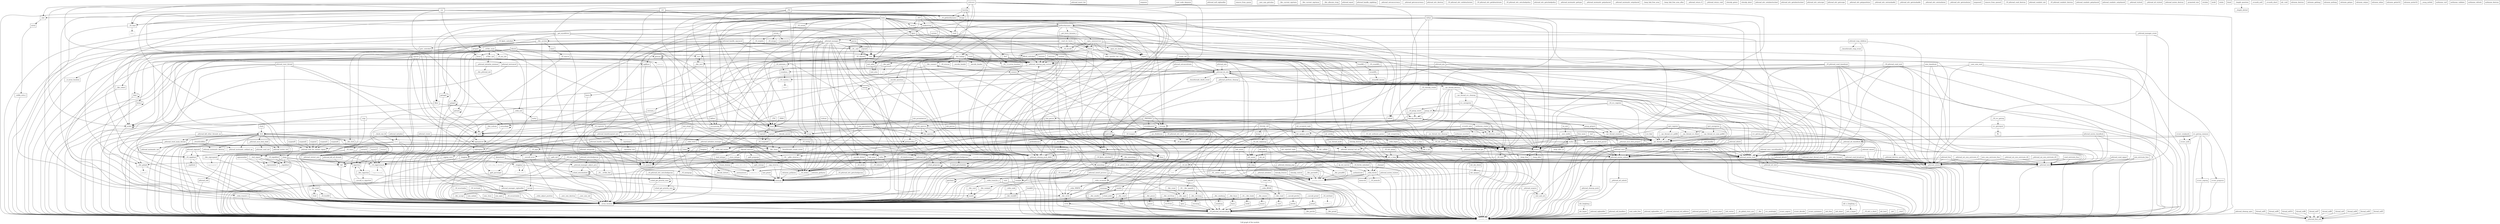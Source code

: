 digraph "Call graph of the module." {
  label="Call graph of the module.";
  node [shape=record];

  Node_pthread_free [label="{pthread_free}"];
  Node_pthread_reap_children [label="{pthread_reap_children}"];
  Node_lseek64 [label="{lseek64}"];
  Node_restart [label="{restart}"];
  Node_msync [label="{msync}"];
  Node___new_sem_destroy [label="{__new_sem_destroy}"];
  Node___pthread_manager [label="{__pthread_manager}"];
  Node___pthread_manager_event [label="{__pthread_manager_event}"];
  Node___new_sem_trywait [label="{__new_sem_trywait}"];
  Node_thread_self4 [label="{thread_self4}"];
  Node___new_sem_init [label="{__new_sem_init}"];
  Node_thread_self2 [label="{thread_self2}"];
  Node_suspend2 [label="{suspend2}"];
  Node_new_sem_extricate_func [label="{new_sem_extricate_func}"];
  Node___pthread_alt_lock [label="{__pthread_alt_lock}"];
  Node_pthread_sighandler [label="{pthread_sighandler}"];
  Node_write [label="{write}"];
  Node_sigaction [label="{sigaction}"];
  Node_waitpid [label="{waitpid}"];
  Node_lseek [label="{lseek}"];
  Node_sigwait [label="{sigwait}"];
  Node_wait [label="{wait}"];
  Node_tcdrain [label="{tcdrain}"];
  Node_pthread_kill [label="{pthread_kill}"];
  Node_suspend [label="{suspend}"];
  Node___pthread_lock [label="{__pthread_lock}"];
  Node_pthread_insert_list [label="{pthread_insert_list}"];
  Node_pthread_call_handlers [label="{pthread_call_handlers}"];
  Node_open [label="{open}"];
  Node_fork [label="{fork}"];
  Node_sem_timedwait [label="{sem_timedwait}"];
  Node___pthread_unlock [label="{__pthread_unlock}"];
  Node___pthread_alt_timedlock [label="{__pthread_alt_timedlock}"];
  Node_system [label="{system}"];
  Node___GI_raise [label="{__GI_raise}"];
  Node_read [label="{read}"];
  Node_pthread_sigmask [label="{pthread_sigmask}"];
  Node_pwrite [label="{pwrite}"];
  Node___new_sem_wait [label="{__new_sem_wait}"];
  Node_sendto [label="{sendto}"];
  Node_vfork [label="{vfork}"];
  Node_pthread_atfork [label="{pthread_atfork}"];
  Node_enqueue [label="{enqueue}"];
  Node___new_sem_post [label="{__new_sem_post}"];
  Node_sendmsg [label="{sendmsg}"];
  Node_send [label="{send}"];
  Node_fsync [label="{fsync}"];
  Node_fcntl [label="{fcntl}"];
  Node_close [label="{close}"];
  Node_wait_node_dequeue [label="{wait_node_dequeue}"];
  Node_pread64 [label="{pread64}"];
  Node_pread [label="{pread}"];
  Node___pthread_acquire [label="{__pthread_acquire}"];
  Node_pthread_null_sighandler [label="{pthread_null_sighandler}"];
  Node_recvmsg [label="{recvmsg}"];
  Node_remove_from_queue [label="{remove_from_queue}"];
  Node_thread_self3 [label="{thread_self3}"];
  Node___new_sem_getvalue [label="{__new_sem_getvalue}"];
  Node___pthread_set_own_extricate_if [label="{__pthread_set_own_extricate_if}"];
  Node_recvfrom [label="{recvfrom}"];
  Node_recv [label="{recv}"];
  Node_wait_node_free [label="{wait_node_free}"];
  Node_pause [label="{pause}"];
  Node_restart2 [label="{restart2}"];
  Node_open64 [label="{open64}"];
  Node_connect [label="{connect}"];
  Node_sem_unlink [label="{sem_unlink}"];
  Node_pthread_sighandler_rt [label="{pthread_sighandler_rt}"];
  Node_sem_close [label="{sem_close}"];
  Node___pthread_alt_unlock [label="{__pthread_alt_unlock}"];
  Node_nanosleep [label="{nanosleep}"];
  Node_sem_open [label="{sem_open}"];
  Node_accept [label="{accept}"];
  Node___libc_current_sigrtmin [label="{__libc_current_sigrtmin}"];
  Node___libc_current_sigrtmax [label="{__libc_current_sigrtmax}"];
  Node___libc_allocate_rtsig [label="{__libc_allocate_rtsig}"];
  Node_pthread_equal [label="{pthread_equal}"];
  Node___pthread_find_self [label="{__pthread_find_self}"];
  Node_thread_self5 [label="{thread_self5}"];
  Node_pthread_self [label="{pthread_self}"];
  Node_pthread_handle_sigdebug [label="{pthread_handle_sigdebug}"];
  Node___pthread_setconcurrency [label="{__pthread_setconcurrency}"];
  Node___pthread_getconcurrency [label="{__pthread_getconcurrency}"];
  Node___pthread_timedsuspend_new [label="{__pthread_timedsuspend_new}"];
  Node___pthread_restart_new [label="{__pthread_restart_new}"];
  Node___pthread_wait_for_restart_signal [label="{__pthread_wait_for_restart_signal}"];
  Node_suspend3 [label="{suspend3}"];
  Node_pthread_onexit_process [label="{pthread_onexit_process}"];
  Node___pthread_reset_main_thread [label="{__pthread_reset_main_thread}"];
  Node___pthread_kill_other_threads_np [label="{__pthread_kill_other_threads_np}"];
  Node_pthread_initialize [label="{pthread_initialize}"];
  Node___pthread_initialize_manager [label="{__pthread_initialize_manager}"];
  Node_pthread_create [label="{pthread_create}"];
  Node___pthread_initialize [label="{__pthread_initialize}"];
  Node_pthread_handle_sigcancel [label="{pthread_handle_sigcancel}"];
  Node_pthread_handle_sigrestart [label="{pthread_handle_sigrestart}"];
  Node___libc_creat [label="{__libc_creat}"];
  Node___GI___libc_open64 [label="{__GI___libc_open64}"];
  Node_pthread_setschedparam [label="{pthread_setschedparam}"];
  Node_pthread_getschedparam [label="{pthread_getschedparam}"];
  Node_pthread_attr_destroy [label="{pthread_attr_destroy}"];
  Node___GI_pthread_attr_setdetachstate [label="{__GI_pthread_attr_setdetachstate}"];
  Node___GI_pthread_attr_getdetachstate [label="{__GI_pthread_attr_getdetachstate}"];
  Node___GI_pthread_attr_setschedpolicy [label="{__GI_pthread_attr_setschedpolicy}"];
  Node_pthread_attr_getschedpolicy [label="{pthread_attr_getschedpolicy}"];
  Node___pthread_mutexattr_setkind_np [label="{__pthread_mutexattr_setkind_np}"];
  Node___pthread_mutexattr_gettype [label="{__pthread_mutexattr_gettype}"];
  Node___pthread_mutexattr_getpshared [label="{__pthread_mutexattr_getpshared}"];
  Node___pthread_mutexattr_setpshared [label="{__pthread_mutexattr_setpshared}"];
  Node___pthread_once_fork_child [label="{__pthread_once_fork_child}"];
  Node_thread_self9 [label="{thread_self9}"];
  Node_pthread_mutex_unlock [label="{pthread_mutex_unlock}"];
  Node___pthread_once_fork_parent [label="{__pthread_once_fork_parent}"];
  Node_pthread_mutex_trylock [label="{pthread_mutex_trylock}"];
  Node_pthread_mutex_timedlock [label="{pthread_mutex_timedlock}"];
  Node_pthread_mutex_lock [label="{pthread_mutex_lock}"];
  Node___pthread_once_fork_prepare [label="{__pthread_once_fork_prepare}"];
  Node_pthread_once [label="{pthread_once}"];
  Node_pthread_once_cancelhandler [label="{pthread_once_cancelhandler}"];
  Node_pthread_cleanup_upto [label="{pthread_cleanup_upto}"];
  Node_longjmp [label="{longjmp}"];
  Node_siglongjmp [label="{siglongjmp}"];
  Node_thread_self10 [label="{thread_self10}"];
  Node___pthread_internal_tsd_address [label="{__pthread_internal_tsd_address}"];
  Node___pthread_internal_tsd_get [label="{__pthread_internal_tsd_get}"];
  Node___pthread_internal_tsd_set [label="{__pthread_internal_tsd_set}"];
  Node_pthread_getspecific [label="{pthread_getspecific}"];
  Node___pthread_destroy_specifics [label="{__pthread_destroy_specifics}"];
  Node_pthread_setspecific [label="{pthread_setspecific}"];
  Node_pthread_key_delete [label="{pthread_key_delete}"];
  Node_pthread_key_create [label="{pthread_key_create}"];
  Node_mmap [label="{mmap}"];
  Node___syscall_pwrite [label="{__syscall_pwrite}"];
  Node___libc_pwrite64 [label="{__libc_pwrite64}"];
  Node___libc_pwrite [label="{__libc_pwrite}"];
  Node___syscall_pread [label="{__syscall_pread}"];
  Node___libc_pread64 [label="{__libc_pread64}"];
  Node___libc_pread [label="{__libc_pread}"];
  Node__test_and_set [label="{_test_and_set}"];
  Node___libc_sigaction [label="{__libc_sigaction}"];
  Node___sigsetjmp [label="{__sigsetjmp}"];
  Node_clone [label="{clone}"];
  Node___thread_start [label="{__thread_start}"];
  Node___GI_pipe [label="{__GI_pipe}"];
  Node___libc_fcntl [label="{__libc_fcntl}"];
  Node___GI_fcntl64 [label="{__GI_fcntl64}"];
  Node___syscall_rt_sigaction [label="{__syscall_rt_sigaction}"];
  Node___GI__exit [label="{__GI__exit}"];
  Node___libc_close [label="{__libc_close}"];
  Node___libc_fork [label="{__libc_fork}"];
  Node___libc_fsync [label="{__libc_fsync}"];
  Node_getcwd [label="{getcwd}"];
  Node_geteuid [label="{geteuid}"];
  Node___GI_getpagesize [label="{__GI_getpagesize}"];
  Node___libc_getpid [label="{__libc_getpid}"];
  Node_getppid [label="{getppid}"];
  Node_getrlimit [label="{getrlimit}"];
  Node_gettimeofday [label="{gettimeofday}"];
  Node_ioctl [label="{ioctl}"];
  Node_kill [label="{kill}"];
  Node___libc_lseek64 [label="{__libc_lseek64}"];
  Node__longjmp [label="{_longjmp}"];
  Node___GI___libc_lseek [label="{__GI___libc_lseek}"];
  Node___libc_msync [label="{__libc_msync}"];
  Node_munmap [label="{munmap}"];
  Node___libc_nanosleep [label="{__libc_nanosleep}"];
  Node___libc_open [label="{__libc_open}"];
  Node_bcmp [label="{bcmp}"];
  Node_rawmemchr [label="{rawmemchr}"];
  Node___GI_strncat [label="{__GI_strncat}"];
  Node___libc_pause [label="{__libc_pause}"];
  Node___libc_poll [label="{__libc_poll}"];
  Node___libc_read [label="{__libc_read}"];
  Node_sched_get_priority_max [label="{sched_get_priority_max}"];
  Node_sched_get_priority_min [label="{sched_get_priority_min}"];
  Node___libc_recvfrom [label="{__libc_recvfrom}"];
  Node___libc_recvmsg [label="{__libc_recvmsg}"];
  Node___libc_send [label="{__libc_send}"];
  Node___libc_sendmsg [label="{__libc_sendmsg}"];
  Node___libc_sendto [label="{__libc_sendto}"];
  Node_setsockopt [label="{setsockopt}"];
  Node_socket [label="{socket}"];
  Node___GI_sigaddset [label="{__GI_sigaddset}"];
  Node___GI_sigdelset [label="{__GI_sigdelset}"];
  Node_sigemptyset [label="{sigemptyset}"];
  Node_sigfillset [label="{sigfillset}"];
  Node_sigismember [label="{sigismember}"];
  Node___sigismember [label="{__sigismember}"];
  Node___sigaddset [label="{__sigaddset}"];
  Node___sigdelset [label="{__sigdelset}"];
  Node_malloc [label="{malloc}"];
  Node_calloc [label="{calloc}"];
  Node_free [label="{free}"];
  Node_realloc [label="{realloc}"];
  Node___heap_alloc [label="{__heap_alloc}"];
  Node___heap_alloc_at [label="{__heap_alloc_at}"];
  Node___heap_link_free_area [label="{__heap_link_free_area}"];
  Node___heap_link_free_area_after [label="{__heap_link_free_area_after}"];
  Node___heap_free [label="{__heap_free}"];
  Node_rand [label="{rand}"];
  Node_random [label="{random}"];
  Node_setstate [label="{setstate}"];
  Node_initstate [label="{initstate}"];
  Node_srand [label="{srand}"];
  Node_setstate_r [label="{setstate_r}"];
  Node___GI_random_r [label="{__GI_random_r}"];
  Node_srandom_r [label="{srandom_r}"];
  Node___GI_initstate_r [label="{__GI_initstate_r}"];
  Node___libc_system [label="{__libc_system}"];
  Node_atol [label="{atol}"];
  Node_strtol [label="{strtol}"];
  Node__stdlib_strto_l [label="{_stdlib_strto_l}"];
  Node_exit [label="{exit}"];
  Node_on_exit [label="{on_exit}"];
  Node_execl [label="{execl}"];
  Node_sleep [label="{sleep}"];
  Node___libc_pthread_init [label="{__libc_pthread_init}"];
  Node___GI___uClibc_fini [label="{__GI___uClibc_fini}"];
  Node___pthread_return_0 [label="{__pthread_return_0}"];
  Node___pthread_return_void [label="{__pthread_return_void}"];
  Node___check_one_fd [label="{__check_one_fd}"];
  Node___uClibc_init [label="{__uClibc_init}"];
  Node___uClibc_main [label="{__uClibc_main}"];
  Node_rpc_thread_multi [label="{rpc_thread_multi}"];
  Node___rpc_thread_variables [label="{__rpc_thread_variables}"];
  Node___rpc_thread_svc_max_pollfd [label="{__rpc_thread_svc_max_pollfd}"];
  Node___rpc_thread_svc_pollfd [label="{__rpc_thread_svc_pollfd}"];
  Node___rpc_thread_createerr [label="{__rpc_thread_createerr}"];
  Node___rpc_thread_svc_fdset [label="{__rpc_thread_svc_fdset}"];
  Node___rpc_thread_destroy [label="{__rpc_thread_destroy}"];
  Node___longjmp [label="{__longjmp}"];
  Node___sigsetjmp_aux [label="{__sigsetjmp_aux}"];
  Node___syscall_error [label="{__syscall_error}"];
  Node___GI_execve [label="{__GI_execve}"];
  Node_getegid [label="{getegid}"];
  Node_getgid [label="{getgid}"];
  Node_getuid [label="{getuid}"];
  Node___GI_sbrk [label="{__GI_sbrk}"];
  Node___GI___h_errno_location [label="{__GI___h_errno_location}"];
  Node___GI_wcrtomb [label="{__GI_wcrtomb}"];
  Node___GI_wcsrtombs [label="{__GI_wcsrtombs}"];
  Node___GI_wcsnrtombs [label="{__GI_wcsnrtombs}"];
  Node___stdio_WRITE [label="{__stdio_WRITE}"];
  Node___stdio_fwrite [label="{__stdio_fwrite}"];
  Node___stdio_trans2w_o [label="{__stdio_trans2w_o}"];
  Node__load_inttype [label="{_load_inttype}"];
  Node__store_inttype [label="{_store_inttype}"];
  Node__uintmaxtostr [label="{_uintmaxtostr}"];
  Node__fpmaxtostr [label="{_fpmaxtostr}"];
  Node_getc_unlocked [label="{getc_unlocked}"];
  Node___GI_memchr [label="{__GI_memchr}"];
  Node___GI_memmove [label="{__GI_memmove}"];
  Node___GI_mempcpy [label="{__GI_mempcpy}"];
  Node_memrchr [label="{memrchr}"];
  Node_strtok_r [label="{strtok_r}"];
  Node___GI_strpbrk [label="{__GI_strpbrk}"];
  Node___rpc_thread_clnt_cleanup [label="{__rpc_thread_clnt_cleanup}"];
  Node_callrpc [label="{callrpc}"];
  Node_clntudp_geterr [label="{clntudp_geterr}"];
  Node_clntudp_freeres [label="{clntudp_freeres}"];
  Node_clntudp_abort [label="{clntudp_abort}"];
  Node_clntudp_control [label="{clntudp_control}"];
  Node_clntudp_bufcreate [label="{clntudp_bufcreate}"];
  Node___GI_clntudp_create [label="{__GI_clntudp_create}"];
  Node_pthread_attr_setinheritsched [label="{pthread_attr_setinheritsched}"];
  Node_pthread_attr_getinheritsched [label="{pthread_attr_getinheritsched}"];
  Node_pthread_attr_setscope [label="{pthread_attr_setscope}"];
  Node_pthread_attr_getscope [label="{pthread_attr_getscope}"];
  Node___pthread_attr_getguardsize [label="{__pthread_attr_getguardsize}"];
  Node___pthread_attr_setstackaddr [label="{__pthread_attr_setstackaddr}"];
  Node___pthread_attr_getstackaddr [label="{__pthread_attr_getstackaddr}"];
  Node___pthread_attr_setstacksize [label="{__pthread_attr_setstacksize}"];
  Node___pthread_attr_getstacksize [label="{__pthread_attr_getstacksize}"];
  Node___GI_pthread_attr_init [label="{__GI_pthread_attr_init}"];
  Node___pthread_attr_setguardsize [label="{__pthread_attr_setguardsize}"];
  Node___GI_pthread_attr_getschedparam [label="{__GI_pthread_attr_getschedparam}"];
  Node___GI_pthread_attr_setschedparam [label="{__GI_pthread_attr_setschedparam}"];
  Node_thread_self6 [label="{thread_self6}"];
  Node___pthread_perform_cleanup [label="{__pthread_perform_cleanup}"];
  Node___pthread_cleanup_push_defer [label="{__pthread_cleanup_push_defer}"];
  Node__pthread_cleanup_pop [label="{_pthread_cleanup_pop}"];
  Node__pthread_cleanup_push [label="{_pthread_cleanup_push}"];
  Node___pthread_cleanup_pop_restore [label="{__pthread_cleanup_pop_restore}"];
  Node_pthread_testcancel [label="{pthread_testcancel}"];
  Node___GI_pthread_setcanceltype [label="{__GI_pthread_setcanceltype}"];
  Node_pthread_setcancelstate [label="{pthread_setcancelstate}"];
  Node_pthread_cancel [label="{pthread_cancel}"];
  Node_enqueue2 [label="{enqueue2}"];
  Node_remove_from_queue2 [label="{remove_from_queue2}"];
  Node_pthread_cond_init [label="{pthread_cond_init}"];
  Node___GI_pthread_cond_destroy [label="{__GI_pthread_cond_destroy}"];
  Node_pthread_condattr_init [label="{pthread_condattr_init}"];
  Node___GI_pthread_condattr_destroy [label="{__GI_pthread_condattr_destroy}"];
  Node_pthread_condattr_getpshared [label="{pthread_condattr_getpshared}"];
  Node_pthread_condattr_setpshared [label="{pthread_condattr_setpshared}"];
  Node___pthread_set_own_extricate_if2 [label="{__pthread_set_own_extricate_if2}"];
  Node_restart3 [label="{restart3}"];
  Node_pthread_cond_broadcast [label="{pthread_cond_broadcast}"];
  Node_thread_self7 [label="{thread_self7}"];
  Node_cond_extricate_func [label="{cond_extricate_func}"];
  Node_suspend4 [label="{suspend4}"];
  Node___GI_pthread_cond_timedwait [label="{__GI_pthread_cond_timedwait}"];
  Node___GI_pthread_cond_wait [label="{__GI_pthread_cond_wait}"];
  Node_pthread_cond_signal [label="{pthread_cond_signal}"];
  Node___linuxthreads_create_event [label="{__linuxthreads_create_event}"];
  Node___linuxthreads_death_event [label="{__linuxthreads_death_event}"];
  Node___linuxthreads_reap_event [label="{__linuxthreads_reap_event}"];
  Node___pthread_set_own_extricate_if3 [label="{__pthread_set_own_extricate_if3}"];
  Node_thread_self8 [label="{thread_self8}"];
  Node_join_extricate_func [label="{join_extricate_func}"];
  Node_suspend5 [label="{suspend5}"];
  Node___pthread_do_exit [label="{__pthread_do_exit}"];
  Node_pthread_exit [label="{pthread_exit}"];
  Node_pthread_join [label="{pthread_join}"];
  Node_pthread_detach [label="{pthread_detach}"];
  Node___fresetlockfiles [label="{__fresetlockfiles}"];
  Node___pthread_trylock [label="{__pthread_trylock}"];
  Node___pthread_alt_trylock [label="{__pthread_alt_trylock}"];
  Node_pthread_mutex_init [label="{pthread_mutex_init}"];
  Node_pthread_mutex_destroy [label="{pthread_mutex_destroy}"];
  Node_pthread_mutexattr_init [label="{pthread_mutexattr_init}"];
  Node_pthread_mutexattr_destroy [label="{pthread_mutexattr_destroy}"];
  Node_sched_getparam [label="{sched_getparam}"];
  Node_sched_getscheduler [label="{sched_getscheduler}"];
  Node_sched_setscheduler [label="{sched_setscheduler}"];
  Node_sched_yield [label="{sched_yield}"];
  Node___libc_select [label="{__libc_select}"];
  Node___GI_setrlimit [label="{__GI_setrlimit}"];
  Node___GI_sigprocmask [label="{__GI_sigprocmask}"];
  Node___libc_sigsuspend [label="{__libc_sigsuspend}"];
  Node___GI_time [label="{__GI_time}"];
  Node___libc_wait [label="{__libc_wait}"];
  Node_wait4 [label="{wait4}"];
  Node___libc_waitpid [label="{__libc_waitpid}"];
  Node___libc_write [label="{__libc_write}"];
  Node___GI_toupper [label="{__GI_toupper}"];
  Node_fclose [label="{fclose}"];
  Node_fopen [label="{fopen}"];
  Node_vsprintf [label="{vsprintf}"];
  Node_sprintf [label="{sprintf}"];
  Node___GI_vsnprintf [label="{__GI_vsnprintf}"];
  Node__stdio_fopen [label="{_stdio_fopen}"];
  Node__stdio_init [label="{_stdio_init}"];
  Node___stdio_init_mutex [label="{__stdio_init_mutex}"];
  Node__stdio_term [label="{_stdio_term}"];
  Node___stdio_wcommit [label="{__stdio_wcommit}"];
  Node__charpad [label="{_charpad}"];
  Node__fp_out_narrow [label="{_fp_out_narrow}"];
  Node__vfprintf_internal [label="{_vfprintf_internal}"];
  Node__ppfs_init [label="{_ppfs_init}"];
  Node__ppfs_prepargs [label="{_ppfs_prepargs}"];
  Node__ppfs_setargs [label="{_ppfs_setargs}"];
  Node__promoted_size [label="{_promoted_size}"];
  Node__ppfs_parsespec [label="{_ppfs_parsespec}"];
  Node_feof [label="{feof}"];
  Node_fgets [label="{fgets}"];
  Node_fputs [label="{fputs}"];
  Node__stdio_openlist_dec_use [label="{_stdio_openlist_dec_use}"];
  Node_fflush_unlocked [label="{fflush_unlocked}"];
  Node___GI_fgets_unlocked [label="{__GI_fgets_unlocked}"];
  Node___GI_fputs_unlocked [label="{__GI_fputs_unlocked}"];
  Node___GI_fwrite_unlocked [label="{__GI_fwrite_unlocked}"];
  Node_memcpy [label="{memcpy}"];
  Node___GI_memset [label="{__GI_memset}"];
  Node_strcat [label="{strcat}"];
  Node___GI_strcoll [label="{__GI_strcoll}"];
  Node_strcpy [label="{strcpy}"];
  Node___GI_strlen [label="{__GI_strlen}"];
  Node_strncpy [label="{strncpy}"];
  Node_strnlen [label="{strnlen}"];
  Node___GI___glibc_strerror_r [label="{__GI___glibc_strerror_r}"];
  Node___xpg_strerror_r [label="{__xpg_strerror_r}"];
  Node_bcopy [label="{bcopy}"];
  Node_bzero [label="{bzero}"];
  Node_strcasecmp [label="{strcasecmp}"];
  Node___GI_strtok [label="{__GI_strtok}"];
  Node_isatty [label="{isatty}"];
  Node___libc_tcdrain [label="{__libc_tcdrain}"];
  Node___GI_tcgetattr [label="{__GI_tcgetattr}"];
  Node_ntohl [label="{ntohl}"];
  Node_ntohs [label="{ntohs}"];
  Node_htonl [label="{htonl}"];
  Node_htons [label="{htons}"];
  Node_inet_addr [label="{inet_addr}"];
  Node___GI_gethostbyname [label="{__GI_gethostbyname}"];
  Node_gethostbyname_r [label="{gethostbyname_r}"];
  Node___libc_accept [label="{__libc_accept}"];
  Node_bind [label="{bind}"];
  Node___libc_connect [label="{__libc_connect}"];
  Node_listen [label="{listen}"];
  Node___libc_recv [label="{__libc_recv}"];
  Node___GI_xdr_authunix_parms [label="{__GI_xdr_authunix_parms}"];
  Node___GI_bindresvport [label="{__GI_bindresvport}"];
  Node___get_myaddress [label="{__get_myaddress}"];
  Node___GI_pmap_unset [label="{__GI_pmap_unset}"];
  Node_pmap_set [label="{pmap_set}"];
  Node__rpc_dtablesize [label="{_rpc_dtablesize}"];
  Node_xdr_vector [label="{xdr_vector}"];
  Node___GI_xdr_array [label="{__GI_xdr_array}"];
  Node_inet_pton4 [label="{inet_pton4}"];
  Node_inet_pton [label="{inet_pton}"];
  Node_inet_ntop4 [label="{inet_ntop4}"];
  Node___GI_inet_ntop [label="{__GI_inet_ntop}"];
  Node___encode_header [label="{__encode_header}"];
  Node___decode_header [label="{__decode_header}"];
  Node___encode_question [label="{__encode_question}"];
  Node___length_question [label="{__length_question}"];
  Node___decode_answer [label="{__decode_answer}"];
  Node___open_etc_hosts [label="{__open_etc_hosts}"];
  Node___drand48_iterate [label="{__drand48_iterate}"];
  Node___read_etc_hosts_r [label="{__read_etc_hosts_r}"];
  Node_getdtablesize [label="{getdtablesize}"];
  Node___GI_tolower [label="{__GI_tolower}"];
  Node_perror [label="{perror}"];
  Node_fprintf [label="{fprintf}"];
  Node___GI_strchr [label="{__GI_strchr}"];
  Node_clnt_sperrno [label="{clnt_sperrno}"];
  Node_free_mem [label="{free_mem}"];
  Node_clnt_perrno [label="{clnt_perrno}"];
  Node__buf [label="{_buf}"];
  Node_clnt_spcreateerror [label="{clnt_spcreateerror}"];
  Node_clnt_pcreateerror [label="{clnt_pcreateerror}"];
  Node_clnt_sperror [label="{clnt_sperror}"];
  Node_clnt_perror [label="{clnt_perror}"];
  Node___encode_dotted [label="{__encode_dotted}"];
  Node___decode_dotted [label="{__decode_dotted}"];
  Node___length_dotted [label="{__length_dotted}"];
  Node___do_global_ctors_aux [label="{__do_global_ctors_aux}"];
  Node__fini [label="{_fini}"];
  Node___asm_ctc1 [color="gray50", fontcolor="gray50", label="{__asm_ctc1}"];
  Node___asm_cfc1_i32 [color="gray50", fontcolor="gray50", label="{__asm_cfc1_i32}"];
  Node___asm_neg_d_double [color="gray50", fontcolor="gray50", label="{__asm_neg_d_double}"];
  Node_unknown_0 [color="gray50", fontcolor="gray50", label="{unknown_0}"];
  Node_pipe [color="gray50", fontcolor="gray50", label="{pipe}"];
  Node_getpid [color="gray50", fontcolor="gray50", label="{getpid}"];
  Node_poll [color="gray50", fontcolor="gray50", label="{poll}"];
  Node_setrlimit [color="gray50", fontcolor="gray50", label="{setrlimit}"];
  Node_sigprocmask [color="gray50", fontcolor="gray50", label="{sigprocmask}"];
  Node_sigsuspend [color="gray50", fontcolor="gray50", label="{sigsuspend}"];
  Node_time [color="gray50", fontcolor="gray50", label="{time}"];
  Node_execve [color="gray50", fontcolor="gray50", label="{execve}"];
  Node_brk [color="gray50", fontcolor="gray50", label="{brk}"];
  Node_abort [color="gray50", fontcolor="gray50", label="{abort}"];
  Node_fabsf [color="gray50", fontcolor="gray50", label="{fabsf}"];
  Node_clntudp_destroy [label="{clntudp_destroy}"];
  Node_clntudp_call [label="{clntudp_call}"];
  Node__create_xid [label="{_create_xid}"];
  Node_pmap_getport [label="{pmap_getport}"];
  Node___GI_xdr_pmap [label="{__GI_xdr_pmap}"];
  Node___GI__seterr_reply [label="{__GI__seterr_reply}"];
  Node___GI_xdr_callhdr [label="{__GI_xdr_callhdr}"];
  Node_xdr_rejected_reply [label="{xdr_rejected_reply}"];
  Node___GI_xdr_replymsg [label="{__GI_xdr_replymsg}"];
  Node_xdr_des_block [label="{xdr_des_block}"];
  Node_xdr_opaque_auth [label="{xdr_opaque_auth}"];
  Node_xdr_accepted_reply [label="{xdr_accepted_reply}"];
  Node_svc_sendreply [label="{svc_sendreply}"];
  Node_svcerr_noproc [label="{svcerr_noproc}"];
  Node_svcerr_decode [label="{svcerr_decode}"];
  Node_svcerr_systemerr [label="{svcerr_systemerr}"];
  Node_svcerr_auth [label="{svcerr_auth}"];
  Node_svcerr_weakauth [label="{svcerr_weakauth}"];
  Node_svcerr_noprog [label="{svcerr_noprog}"];
  Node_svcerr_progvers [label="{svcerr_progvers}"];
  Node_svc_find [label="{svc_find}"];
  Node_svc_getreq_common [label="{svc_getreq_common}"];
  Node_svc_getreqset [label="{svc_getreqset}"];
  Node___GI_svc_getreq [label="{__GI_svc_getreq}"];
  Node_svc_unregister [label="{svc_unregister}"];
  Node___rpc_thread_svc_cleanup [label="{__rpc_thread_svc_cleanup}"];
  Node___GI_svc_register [label="{__GI_svc_register}"];
  Node_xprt_unregister [label="{xprt_unregister}"];
  Node_svc_getreq_poll [label="{svc_getreq_poll}"];
  Node_xprt_register [label="{xprt_register}"];
  Node__authenticate [label="{_authenticate}"];
  Node__svcauth_null [label="{_svcauth_null}"];
  Node__svcauth_short [label="{_svcauth_short}"];
  Node__svcauth_unix [label="{_svcauth_unix}"];
  Node_xdr_free [label="{xdr_free}"];
  Node_xdr_void [label="{xdr_void}"];
  Node_xdr_long [label="{xdr_long}"];
  Node_xdr_short [label="{xdr_short}"];
  Node_xdr_int [label="{xdr_int}"];
  Node_xdr_u_long [label="{xdr_u_long}"];
  Node_xdr_u_int [label="{xdr_u_int}"];
  Node_xdr_hyper [label="{xdr_hyper}"];
  Node_xdr_u_hyper [label="{xdr_u_hyper}"];
  Node_xdr_longlong_t [label="{xdr_longlong_t}"];
  Node_xdr_u_longlong_t [label="{xdr_u_longlong_t}"];
  Node___GI_xdr_u_short [label="{__GI_xdr_u_short}"];
  Node_xdr_char [label="{xdr_char}"];
  Node_xdr_u_char [label="{xdr_u_char}"];
  Node_xdr_bool [label="{xdr_bool}"];
  Node_xdr_enum [label="{xdr_enum}"];
  Node_xdr_opaque [label="{xdr_opaque}"];
  Node_xdr_union [label="{xdr_union}"];
  Node_xdr_string [label="{xdr_string}"];
  Node_xdr_wrapstring [label="{xdr_wrapstring}"];
  Node_xdr_bytes [label="{xdr_bytes}"];
  Node_xdr_netobj [label="{xdr_netobj}"];
  Node___GI_xdrmem_create [label="{__GI_xdrmem_create}"];
  Node_xdrmem_destroy [label="{xdrmem_destroy}"];
  Node_xdrmem_getlong [label="{xdrmem_getlong}"];
  Node_xdrmem_putlong [label="{xdrmem_putlong}"];
  Node_xdrmem_getpos [label="{xdrmem_getpos}"];
  Node_xdrmem_setpos [label="{xdrmem_setpos}"];
  Node_xdrmem_inline [label="{xdrmem_inline}"];
  Node_xdrmem_getint32 [label="{xdrmem_getint32}"];
  Node_xdrmem_putint32 [label="{xdrmem_putint32}"];
  Node_xdrmem_putbytes [label="{xdrmem_putbytes}"];
  Node_xdrmem_getbytes [label="{xdrmem_getbytes}"];
  Node_inet_aton [label="{inet_aton}"];
  Node___dns_lookup [label="{__dns_lookup}"];
  Node___open_nameservers [label="{__open_nameservers}"];
  Node___get_hosts_byname_r [label="{__get_hosts_byname_r}"];
  Node___sigjmp_save [label="{__sigjmp_save}"];
  Node___bsd_signal [label="{__bsd_signal}"];
  Node_abort [label="{abort}"];
  Node_lrand48_r [label="{lrand48_r}"];
  Node_nrand48_r [label="{nrand48_r}"];
  Node___GI_srand48_r [label="{__GI_srand48_r}"];
  Node___exit_handler [label="{__exit_handler}"];
  Node___new_exitfn [label="{__new_exitfn}"];
  Node__dl_aux_init [label="{_dl_aux_init}"];
  Node___GI_brk [label="{__GI_brk}"];
  Node___cmsg_nxthdr [label="{__cmsg_nxthdr}"];
  Node___GI_fseek [label="{__GI_fseek}"];
  Node_printf [color="gray50", fontcolor="gray50", label="{printf}"];
  Node___GI_fseeko64 [label="{__GI_fseeko64}"];
  Node___stdio_READ [label="{__stdio_READ}"];
  Node___stdio_adjust_position [label="{__stdio_adjust_position}"];
  Node___stdio_rfill [label="{__stdio_rfill}"];
  Node___stdio_trans2r_o [label="{__stdio_trans2r_o}"];
  Node___stdio_seek [label="{__stdio_seek}"];
  Node___GI_vfprintf [label="{__GI_vfprintf}"];
  Node___GI_strspn [label="{__GI_strspn}"];
  Node_ffs [label="{ffs}"];
  Node___GI_strdup [label="{__GI_strdup}"];
  Node_authnone_verf [label="{authnone_verf}"];
  Node_authnone_validate [label="{authnone_validate}"];
  Node_authnone_refresh [label="{authnone_refresh}"];
  Node_authnone_destroy [label="{authnone_destroy}"];
  Node_authnone_marshal [label="{authnone_marshal}"];
  Node_authnone_create [label="{authnone_create}"];
  Node___pthread_initialize_minimal [label="{__pthread_initialize_minimal}"];
  Node___pseudo_call [color="gray50", fontcolor="gray50", label="{__pseudo_call}"];
  Node___pseudo_branch [color="gray50", fontcolor="gray50", label="{__pseudo_branch}"];
  Node___pseudo_cond_branch [color="gray50", fontcolor="gray50", label="{__pseudo_cond_branch}"];
  Node__init [label="{_init}"];
  Node___do_global_dtors_aux [label="{__do_global_dtors_aux}"];
  Node_frame_dummy [label="{frame_dummy}"];
  Node___start [label="{__start}"];
  Node_strwildmatch [label="{strwildmatch}"];
  Node_Send [label="{Send}"];
  Node_host2ip [label="{host2ip}"];
  Node_mfork [label="{mfork}"];
  Node_filter [label="{filter}"];
  Node_makestring [label="{makestring}"];
  Node_identd [label="{identd}"];
  Node_std [label="{std}"];
  Node_stop [label="{stop}"];
  Node_unknown [label="{unknown}"];
  Node_killsec [label="{killsec}"];
  Node__PRIVMSG [label="{_PRIVMSG}"];
  Node__376 [label="{_376}"];
  Node__PING [label="{_PING}"];
  Node__352 [label="{_352}"];
  Node__433 [label="{_433}"];
  Node_con [label="{con}"];
  Node_main [label="{main}"];
  Node_thread_self [label="{thread_self}"];
  Node___h_errno_location [label="{__h_errno_location}"];
  Node___errno_location [label="{__errno_location}"];
  Node___pthread_manager_adjust_prio [label="{__pthread_manager_adjust_prio}"];
  Node___pthread_manager_sighandler [label="{__pthread_manager_sighandler}"];
  Node_pthread_kill_all_threads [label="{pthread_kill_all_threads}"];
  Node_pthread_start_thread [label="{pthread_start_thread}"];
  Node_pthread_start_thread_event [label="{pthread_start_thread_event}"];
  Node_pthread_free -> Node___pthread_lock;
  Node_pthread_free -> Node___pthread_unlock;
  Node_pthread_free -> Node_munmap;
  Node_pthread_free -> Node___pseudo_call;
  Node_pthread_reap_children -> Node___pthread_unlock;
  Node_pthread_reap_children -> Node___GI__exit;
  Node_pthread_reap_children -> Node___linuxthreads_reap_event;
  Node_pthread_reap_children -> Node___pseudo_call;
  Node_lseek64 -> Node___libc_lseek64;
  Node_lseek64 -> Node___GI_pthread_setcanceltype;
  Node_restart -> Node___pthread_restart_new;
  Node_msync -> Node___libc_msync;
  Node_msync -> Node___GI_pthread_setcanceltype;
  Node___new_sem_destroy -> Node___errno_location;
  Node___pthread_manager -> Node_waitpid;
  Node___pthread_manager -> Node___pthread_lock;
  Node___pthread_manager -> Node___pthread_unlock;
  Node___pthread_manager -> Node_mmap;
  Node___pthread_manager -> Node_clone;
  Node___pthread_manager -> Node___GI__exit;
  Node___pthread_manager -> Node_geteuid;
  Node___pthread_manager -> Node___GI_getpagesize;
  Node___pthread_manager -> Node_getppid;
  Node___pthread_manager -> Node___libc_read;
  Node___pthread_manager -> Node___GI_sigdelset;
  Node___pthread_manager -> Node_sigfillset;
  Node___pthread_manager -> Node___linuxthreads_create_event;
  Node___pthread_manager -> Node_sched_getparam;
  Node___pthread_manager -> Node_sched_getscheduler;
  Node___pthread_manager -> Node___GI_sigprocmask;
  Node___pthread_manager -> Node_memcpy;
  Node___pthread_manager -> Node___pseudo_call;
  Node___pthread_manager -> Node___pseudo_branch;
  Node___pthread_manager -> Node___errno_location;
  Node___pthread_manager -> Node___pthread_manager_adjust_prio;
  Node___pthread_manager_event -> Node___pthread_manager;
  Node___pthread_manager_event -> Node___pthread_lock;
  Node___pthread_manager_event -> Node___pthread_unlock;
  Node___new_sem_trywait -> Node___pthread_lock;
  Node___new_sem_trywait -> Node___pthread_unlock;
  Node___new_sem_trywait -> Node___errno_location;
  Node_thread_self4 -> Node___pthread_find_self;
  Node___new_sem_init -> Node___errno_location;
  Node_thread_self2 -> Node___pthread_find_self;
  Node_suspend2 -> Node___pthread_wait_for_restart_signal;
  Node_new_sem_extricate_func -> Node___pthread_lock;
  Node_new_sem_extricate_func -> Node___pthread_unlock;
  Node_new_sem_extricate_func -> Node___pseudo_call;
  Node___pthread_alt_lock -> Node___pseudo_call;
  Node_pthread_sighandler -> Node___pseudo_call;
  Node_write -> Node___GI_pthread_setcanceltype;
  Node_write -> Node___libc_write;
  Node_sigaction -> Node___libc_sigaction;
  Node_waitpid -> Node___GI_pthread_setcanceltype;
  Node_waitpid -> Node___libc_waitpid;
  Node_lseek -> Node___GI___libc_lseek;
  Node_lseek -> Node___GI_pthread_setcanceltype;
  Node_sigwait -> Node_sigaction;
  Node_sigwait -> Node___GI_sigdelset;
  Node_sigwait -> Node_sigemptyset;
  Node_sigwait -> Node_sigfillset;
  Node_sigwait -> Node_pthread_testcancel;
  Node_sigwait -> Node___libc_sigsuspend;
  Node_sigwait -> Node___pseudo_call;
  Node_wait -> Node___GI_pthread_setcanceltype;
  Node_wait -> Node___libc_wait;
  Node_tcdrain -> Node___GI_pthread_setcanceltype;
  Node_tcdrain -> Node___libc_tcdrain;
  Node_pthread_kill -> Node___pthread_lock;
  Node_pthread_kill -> Node___pthread_unlock;
  Node_pthread_kill -> Node_kill;
  Node_pthread_kill -> Node___errno_location;
  Node_suspend -> Node___pthread_wait_for_restart_signal;
  Node___pthread_lock -> Node___pseudo_call;
  Node_pthread_call_handlers -> Node___pseudo_call;
  Node_open -> Node___libc_open;
  Node_open -> Node___GI_pthread_setcanceltype;
  Node_fork -> Node___pthread_reset_main_thread;
  Node_fork -> Node___pthread_mutexattr_setkind_np;
  Node_fork -> Node___pthread_once_fork_child;
  Node_fork -> Node_pthread_mutex_unlock;
  Node_fork -> Node___pthread_once_fork_parent;
  Node_fork -> Node_pthread_mutex_lock;
  Node_fork -> Node___pthread_once_fork_prepare;
  Node_fork -> Node___libc_fork;
  Node_fork -> Node___fresetlockfiles;
  Node_fork -> Node_pthread_mutex_init;
  Node_fork -> Node_pthread_mutexattr_init;
  Node_fork -> Node_pthread_mutexattr_destroy;
  Node_fork -> Node___pseudo_call;
  Node_sem_timedwait -> Node___pthread_lock;
  Node_sem_timedwait -> Node___pthread_unlock;
  Node_sem_timedwait -> Node___pthread_do_exit;
  Node_sem_timedwait -> Node___pseudo_call;
  Node_sem_timedwait -> Node___errno_location;
  Node___pthread_unlock -> Node___pseudo_call;
  Node___pthread_alt_timedlock -> Node___pthread_alt_lock;
  Node___pthread_alt_timedlock -> Node__test_and_set;
  Node___pthread_alt_timedlock -> Node_malloc;
  Node___pthread_alt_timedlock -> Node___pseudo_call;
  Node_system -> Node___libc_system;
  Node_system -> Node___GI_pthread_setcanceltype;
  Node___GI_raise -> Node_pthread_kill;
  Node___GI_raise -> Node_pthread_self;
  Node___GI_raise -> Node___errno_location;
  Node_read -> Node___libc_read;
  Node_read -> Node___GI_pthread_setcanceltype;
  Node_pthread_sigmask -> Node___GI_sigaddset;
  Node_pthread_sigmask -> Node___GI_sigdelset;
  Node_pthread_sigmask -> Node___pseudo_call;
  Node_pthread_sigmask -> Node___errno_location;
  Node_pwrite -> Node___libc_pwrite;
  Node_pwrite -> Node___GI_pthread_setcanceltype;
  Node___new_sem_wait -> Node___pthread_lock;
  Node___new_sem_wait -> Node___pthread_unlock;
  Node___new_sem_wait -> Node___pthread_do_exit;
  Node___new_sem_wait -> Node___pseudo_call;
  Node_sendto -> Node___libc_sendto;
  Node_sendto -> Node___GI_pthread_setcanceltype;
  Node_vfork -> Node_fork;
  Node_pthread_atfork -> Node_pthread_mutex_unlock;
  Node_pthread_atfork -> Node_pthread_mutex_lock;
  Node_pthread_atfork -> Node_malloc;
  Node_pthread_atfork -> Node___pseudo_call;
  Node___new_sem_post -> Node___pthread_lock;
  Node___new_sem_post -> Node___pthread_unlock;
  Node___new_sem_post -> Node___pthread_restart_new;
  Node___new_sem_post -> Node___pthread_initialize_manager;
  Node___new_sem_post -> Node___pseudo_call;
  Node___new_sem_post -> Node___errno_location;
  Node_sendmsg -> Node___libc_sendmsg;
  Node_sendmsg -> Node___GI_pthread_setcanceltype;
  Node_send -> Node___libc_send;
  Node_send -> Node___GI_pthread_setcanceltype;
  Node_fsync -> Node___libc_fsync;
  Node_fsync -> Node___GI_pthread_setcanceltype;
  Node_fcntl -> Node___libc_fcntl;
  Node_fcntl -> Node___GI_pthread_setcanceltype;
  Node_close -> Node___libc_close;
  Node_close -> Node___GI_pthread_setcanceltype;
  Node_pread64 -> Node___libc_pread64;
  Node_pread64 -> Node___GI_pthread_setcanceltype;
  Node_pread -> Node___libc_pread;
  Node_pread -> Node___GI_pthread_setcanceltype;
  Node___pthread_acquire -> Node__test_and_set;
  Node___pthread_acquire -> Node_sched_yield;
  Node___pthread_acquire -> Node___pseudo_call;
  Node_recvmsg -> Node___libc_recvmsg;
  Node_recvmsg -> Node___GI_pthread_setcanceltype;
  Node_thread_self3 -> Node___pthread_find_self;
  Node___pthread_set_own_extricate_if -> Node___pthread_lock;
  Node___pthread_set_own_extricate_if -> Node___pthread_unlock;
  Node_recvfrom -> Node___libc_recvfrom;
  Node_recvfrom -> Node___GI_pthread_setcanceltype;
  Node_recv -> Node___GI_pthread_setcanceltype;
  Node_recv -> Node___libc_recv;
  Node_wait_node_free -> Node___pseudo_call;
  Node_pause -> Node___libc_pause;
  Node_pause -> Node___GI_pthread_setcanceltype;
  Node_restart2 -> Node___pthread_restart_new;
  Node_open64 -> Node___GI___libc_open64;
  Node_open64 -> Node___GI_pthread_setcanceltype;
  Node_connect -> Node___GI_pthread_setcanceltype;
  Node_connect -> Node___libc_connect;
  Node_sem_unlink -> Node___errno_location;
  Node_pthread_sighandler_rt -> Node___pseudo_call;
  Node_sem_close -> Node___errno_location;
  Node___pthread_alt_unlock -> Node___pseudo_call;
  Node_nanosleep -> Node___libc_nanosleep;
  Node_nanosleep -> Node___GI_pthread_setcanceltype;
  Node_sem_open -> Node___errno_location;
  Node_accept -> Node___GI_pthread_setcanceltype;
  Node_accept -> Node___libc_accept;
  Node_thread_self5 -> Node___pthread_find_self;
  Node_pthread_self -> Node___pseudo_call;
  Node___pthread_timedsuspend_new -> Node___sigsetjmp;
  Node___pthread_timedsuspend_new -> Node_gettimeofday;
  Node___pthread_timedsuspend_new -> Node___libc_nanosleep;
  Node___pthread_timedsuspend_new -> Node___GI_sigaddset;
  Node___pthread_timedsuspend_new -> Node_sigemptyset;
  Node___pthread_timedsuspend_new -> Node___GI_sigprocmask;
  Node___pthread_restart_new -> Node_kill;
  Node___pthread_wait_for_restart_signal -> Node___GI_sigdelset;
  Node___pthread_wait_for_restart_signal -> Node___GI_sigprocmask;
  Node___pthread_wait_for_restart_signal -> Node___libc_sigsuspend;
  Node_suspend3 -> Node___pthread_wait_for_restart_signal;
  Node_pthread_onexit_process -> Node_waitpid;
  Node_pthread_onexit_process -> Node___libc_write;
  Node_pthread_onexit_process -> Node___pseudo_call;
  Node_pthread_onexit_process -> Node___errno_location;
  Node___pthread_reset_main_thread -> Node___libc_close;
  Node___pthread_reset_main_thread -> Node___libc_getpid;
  Node___pthread_reset_main_thread -> Node_free;
  Node___pthread_reset_main_thread -> Node___pseudo_call;
  Node___pthread_kill_other_threads_np -> Node___pthread_reset_main_thread;
  Node___pthread_kill_other_threads_np -> Node___libc_sigaction;
  Node___pthread_kill_other_threads_np -> Node_sigemptyset;
  Node___pthread_kill_other_threads_np -> Node___pseudo_call;
  Node_pthread_initialize -> Node_abort;
  Node___pthread_initialize_manager -> Node___pthread_unlock;
  Node___pthread_initialize_manager -> Node___pthread_wait_for_restart_signal;
  Node___pthread_initialize_manager -> Node_clone;
  Node___pthread_initialize_manager -> Node___GI_pipe;
  Node___pthread_initialize_manager -> Node___libc_close;
  Node___pthread_initialize_manager -> Node_malloc;
  Node___pthread_initialize_manager -> Node_free;
  Node___pthread_initialize_manager -> Node___linuxthreads_create_event;
  Node___pthread_initialize_manager -> Node___pseudo_call;
  Node___pthread_initialize_manager -> Node___errno_location;
  Node_pthread_create -> Node___pthread_initialize_manager;
  Node_pthread_create -> Node___GI_sigprocmask;
  Node_pthread_create -> Node___libc_write;
  Node_pthread_create -> Node___pseudo_call;
  Node_pthread_create -> Node___errno_location;
  Node___pthread_initialize -> Node___pseudo_branch;
  Node_pthread_handle_sigcancel -> Node_waitpid;
  Node_pthread_handle_sigcancel -> Node_siglongjmp;
  Node_pthread_handle_sigcancel -> Node___GI__exit;
  Node_pthread_handle_sigcancel -> Node___pthread_do_exit;
  Node_pthread_handle_sigcancel -> Node___pseudo_call;
  Node_pthread_handle_sigcancel -> Node___pthread_manager_sighandler;
  Node_pthread_handle_sigrestart -> Node_siglongjmp;
  Node_pthread_handle_sigrestart -> Node___pseudo_call;
  Node___libc_creat -> Node___libc_open;
  Node___GI___libc_open64 -> Node___libc_open;
  Node_pthread_setschedparam -> Node___pthread_lock;
  Node_pthread_setschedparam -> Node___pthread_unlock;
  Node_pthread_setschedparam -> Node_sched_setscheduler;
  Node_pthread_setschedparam -> Node___errno_location;
  Node_pthread_setschedparam -> Node___pthread_manager_adjust_prio;
  Node_pthread_getschedparam -> Node___pthread_lock;
  Node_pthread_getschedparam -> Node___pthread_unlock;
  Node_pthread_getschedparam -> Node_sched_getparam;
  Node_pthread_getschedparam -> Node_sched_getscheduler;
  Node_pthread_getschedparam -> Node___errno_location;
  Node___pthread_once_fork_child -> Node_pthread_cond_init;
  Node___pthread_once_fork_child -> Node_pthread_mutex_init;
  Node_thread_self9 -> Node___pthread_find_self;
  Node_pthread_mutex_unlock -> Node___pthread_unlock;
  Node_pthread_mutex_unlock -> Node___pthread_alt_unlock;
  Node_pthread_mutex_unlock -> Node___pseudo_call;
  Node___pthread_once_fork_parent -> Node_pthread_mutex_unlock;
  Node_pthread_mutex_trylock -> Node___pseudo_call;
  Node_pthread_mutex_trylock -> Node___pseudo_branch;
  Node_pthread_mutex_timedlock -> Node___pthread_lock;
  Node_pthread_mutex_timedlock -> Node___pthread_alt_timedlock;
  Node_pthread_mutex_timedlock -> Node___pseudo_call;
  Node_pthread_mutex_lock -> Node___pthread_alt_lock;
  Node_pthread_mutex_lock -> Node___pthread_lock;
  Node_pthread_mutex_lock -> Node___pseudo_call;
  Node___pthread_once_fork_prepare -> Node_pthread_mutex_lock;
  Node_pthread_once -> Node_pthread_mutex_unlock;
  Node_pthread_once -> Node_pthread_mutex_lock;
  Node_pthread_once -> Node__pthread_cleanup_pop;
  Node_pthread_once -> Node__pthread_cleanup_push;
  Node_pthread_once -> Node_pthread_cond_broadcast;
  Node_pthread_once -> Node___pseudo_call;
  Node_pthread_once_cancelhandler -> Node_pthread_mutex_unlock;
  Node_pthread_once_cancelhandler -> Node_pthread_mutex_lock;
  Node_pthread_once_cancelhandler -> Node_pthread_cond_broadcast;
  Node_pthread_cleanup_upto -> Node___pthread_find_self;
  Node_pthread_cleanup_upto -> Node___pseudo_call;
  Node_longjmp -> Node__longjmp;
  Node_longjmp -> Node___pseudo_call;
  Node_siglongjmp -> Node__longjmp;
  Node_siglongjmp -> Node___pseudo_call;
  Node_thread_self10 -> Node___pthread_find_self;
  Node___pthread_internal_tsd_address -> Node___pseudo_call;
  Node___pthread_internal_tsd_get -> Node___pseudo_call;
  Node___pthread_internal_tsd_set -> Node___pseudo_call;
  Node_pthread_getspecific -> Node___pseudo_call;
  Node___pthread_destroy_specifics -> Node___pthread_lock;
  Node___pthread_destroy_specifics -> Node___pthread_unlock;
  Node___pthread_destroy_specifics -> Node___pseudo_call;
  Node_pthread_setspecific -> Node_calloc;
  Node_pthread_setspecific -> Node___pseudo_call;
  Node_pthread_key_delete -> Node_pthread_mutex_unlock;
  Node_pthread_key_delete -> Node_pthread_mutex_lock;
  Node_pthread_key_delete -> Node___pseudo_call;
  Node_pthread_key_create -> Node_pthread_mutex_unlock;
  Node_pthread_key_create -> Node_pthread_mutex_lock;
  Node_mmap -> Node_mmap;
  Node_mmap -> Node___errno_location;
  Node___syscall_pwrite -> Node_pwrite;
  Node___syscall_pwrite -> Node___errno_location;
  Node___libc_pwrite64 -> Node___pseudo_branch;
  Node___libc_pwrite -> Node___pseudo_call;
  Node___syscall_pread -> Node_pread;
  Node___syscall_pread -> Node___errno_location;
  Node___libc_pread64 -> Node___pseudo_branch;
  Node___libc_pread -> Node___pseudo_call;
  Node___libc_sigaction -> Node___syscall_rt_sigaction;
  Node___libc_sigaction -> Node_memcpy;
  Node___sigsetjmp -> Node___sigsetjmp_aux;
  Node_clone -> Node_clone;
  Node_clone -> Node___syscall_error;
  Node_clone -> Node___pseudo_cond_branch;
  Node___thread_start -> Node___pseudo_call;
  Node___GI_pipe -> Node___syscall_error;
  Node___GI_pipe -> Node_pipe;
  Node___libc_fcntl -> Node_fcntl;
  Node___libc_fcntl -> Node___GI_fcntl64;
  Node___libc_fcntl -> Node___errno_location;
  Node___GI_fcntl64 -> Node___errno_location;
  Node___syscall_rt_sigaction -> Node_sigaction;
  Node___syscall_rt_sigaction -> Node___errno_location;
  Node___GI__exit -> Node_exit;
  Node___GI__exit -> Node___errno_location;
  Node___libc_close -> Node_close;
  Node___libc_close -> Node___errno_location;
  Node___libc_fork -> Node_fork;
  Node___libc_fork -> Node___errno_location;
  Node___libc_fsync -> Node_fsync;
  Node___libc_fsync -> Node___errno_location;
  Node_getcwd -> Node_getcwd;
  Node_getcwd -> Node___GI_getpagesize;
  Node_getcwd -> Node_malloc;
  Node_getcwd -> Node_realloc;
  Node_getcwd -> Node___pseudo_call;
  Node_getcwd -> Node___errno_location;
  Node_geteuid -> Node_geteuid;
  Node_geteuid -> Node___errno_location;
  Node___libc_getpid -> Node_getpid;
  Node___libc_getpid -> Node___errno_location;
  Node_getppid -> Node_getppid;
  Node_getppid -> Node___errno_location;
  Node_getrlimit -> Node_getrlimit;
  Node_getrlimit -> Node___errno_location;
  Node_gettimeofday -> Node_gettimeofday;
  Node_gettimeofday -> Node___errno_location;
  Node_ioctl -> Node_ioctl;
  Node_ioctl -> Node___errno_location;
  Node_kill -> Node_kill;
  Node_kill -> Node___errno_location;
  Node___libc_lseek64 -> Node___errno_location;
  Node__longjmp -> Node___longjmp;
  Node__longjmp -> Node___GI_sigprocmask;
  Node___GI___libc_lseek -> Node_lseek;
  Node___GI___libc_lseek -> Node___errno_location;
  Node___libc_msync -> Node_msync;
  Node___libc_msync -> Node___errno_location;
  Node_munmap -> Node_munmap;
  Node_munmap -> Node___errno_location;
  Node___libc_nanosleep -> Node_nanosleep;
  Node___libc_nanosleep -> Node___errno_location;
  Node___libc_open -> Node_open;
  Node___libc_open -> Node___errno_location;
  Node___libc_pause -> Node_pause;
  Node___libc_pause -> Node___errno_location;
  Node___libc_poll -> Node_poll;
  Node___libc_poll -> Node___errno_location;
  Node___libc_read -> Node_read;
  Node___libc_read -> Node___errno_location;
  Node_sched_get_priority_max -> Node_sched_get_priority_max;
  Node_sched_get_priority_max -> Node___errno_location;
  Node_sched_get_priority_min -> Node_sched_get_priority_min;
  Node_sched_get_priority_min -> Node___errno_location;
  Node___libc_recvfrom -> Node_recvfrom;
  Node___libc_recvfrom -> Node___errno_location;
  Node___libc_recvmsg -> Node_recvmsg;
  Node___libc_recvmsg -> Node___errno_location;
  Node___libc_send -> Node_send;
  Node___libc_send -> Node___errno_location;
  Node___libc_sendmsg -> Node_sendmsg;
  Node___libc_sendmsg -> Node___errno_location;
  Node___libc_sendto -> Node_sendto;
  Node___libc_sendto -> Node___errno_location;
  Node_setsockopt -> Node_setsockopt;
  Node_setsockopt -> Node___errno_location;
  Node_socket -> Node_socket;
  Node_socket -> Node___errno_location;
  Node___GI_sigaddset -> Node___sigaddset;
  Node___GI_sigaddset -> Node___errno_location;
  Node___GI_sigdelset -> Node___sigdelset;
  Node___GI_sigdelset -> Node___errno_location;
  Node_sigemptyset -> Node___GI_memset;
  Node_sigfillset -> Node___GI_memset;
  Node_sigismember -> Node___sigismember;
  Node_sigismember -> Node___errno_location;
  Node_malloc -> Node_pthread_mutex_unlock;
  Node_malloc -> Node_pthread_mutex_lock;
  Node_malloc -> Node___heap_alloc;
  Node_malloc -> Node___heap_free;
  Node_malloc -> Node___GI_sbrk;
  Node_malloc -> Node___pseudo_call;
  Node_calloc -> Node___GI_memset;
  Node_calloc -> Node___pseudo_call;
  Node_calloc -> Node___errno_location;
  Node_free -> Node_pthread_mutex_unlock;
  Node_free -> Node_pthread_mutex_lock;
  Node_free -> Node___heap_free;
  Node_free -> Node___GI_sbrk;
  Node_free -> Node___pseudo_call;
  Node_realloc -> Node_pthread_mutex_unlock;
  Node_realloc -> Node_pthread_mutex_lock;
  Node_realloc -> Node_malloc;
  Node_realloc -> Node_free;
  Node_realloc -> Node___heap_alloc_at;
  Node_realloc -> Node___heap_free;
  Node_realloc -> Node_memcpy;
  Node_realloc -> Node___pseudo_call;
  Node___heap_free -> Node___pseudo_call;
  Node_rand -> Node_random;
  Node_random -> Node_pthread_mutex_lock;
  Node_random -> Node___GI_random_r;
  Node_random -> Node___pthread_cleanup_push_defer;
  Node_random -> Node___pthread_cleanup_pop_restore;
  Node_setstate -> Node_pthread_mutex_lock;
  Node_setstate -> Node_setstate_r;
  Node_setstate -> Node___pthread_cleanup_push_defer;
  Node_setstate -> Node___pthread_cleanup_pop_restore;
  Node_initstate -> Node_pthread_mutex_lock;
  Node_initstate -> Node___GI_initstate_r;
  Node_initstate -> Node___pthread_cleanup_push_defer;
  Node_initstate -> Node___pthread_cleanup_pop_restore;
  Node_srand -> Node_pthread_mutex_lock;
  Node_srand -> Node_srandom_r;
  Node_srand -> Node___pthread_cleanup_push_defer;
  Node_srand -> Node___pthread_cleanup_pop_restore;
  Node_setstate_r -> Node___errno_location;
  Node___GI_random_r -> Node_fabsf;
  Node_srandom_r -> Node___GI_random_r;
  Node___GI_initstate_r -> Node_srandom_r;
  Node___GI_initstate_r -> Node___errno_location;
  Node___libc_system -> Node___GI__exit;
  Node___libc_system -> Node___libc_fork;
  Node___libc_system -> Node_execl;
  Node___libc_system -> Node_wait4;
  Node___libc_system -> Node___bsd_signal;
  Node___libc_system -> Node___pseudo_call;
  Node_atol -> Node_strtol;
  Node_strtol -> Node__stdlib_strto_l;
  Node__stdlib_strto_l -> Node___errno_location;
  Node_exit -> Node_pthread_mutex_lock;
  Node_exit -> Node___GI__exit;
  Node_exit -> Node___GI___uClibc_fini;
  Node_exit -> Node___pthread_cleanup_push_defer;
  Node_exit -> Node___pthread_cleanup_pop_restore;
  Node_exit -> Node__stdio_term;
  Node_exit -> Node___pseudo_call;
  Node_on_exit -> Node___new_exitfn;
  Node_execl -> Node___GI_execve;
  Node_sleep -> Node_sigaction;
  Node_sleep -> Node_nanosleep;
  Node_sleep -> Node___sigismember;
  Node_sleep -> Node___sigaddset;
  Node_sleep -> Node___GI_sigprocmask;
  Node_sleep -> Node___pseudo_call;
  Node_sleep -> Node___errno_location;
  Node___GI___uClibc_fini -> Node___pseudo_call;
  Node___GI___uClibc_fini -> Node___pseudo_branch;
  Node___check_one_fd -> Node___libc_fcntl;
  Node___check_one_fd -> Node___libc_open;
  Node___check_one_fd -> Node_abort;
  Node___uClibc_init -> Node__stdio_init;
  Node___uClibc_init -> Node___pthread_initialize_minimal;
  Node___uClibc_main -> Node_geteuid;
  Node___uClibc_main -> Node_exit;
  Node___uClibc_main -> Node___uClibc_init;
  Node___uClibc_main -> Node_getegid;
  Node___uClibc_main -> Node_getgid;
  Node___uClibc_main -> Node_getuid;
  Node___uClibc_main -> Node_memcpy;
  Node___uClibc_main -> Node___GI_memset;
  Node___uClibc_main -> Node__dl_aux_init;
  Node___uClibc_main -> Node___pseudo_call;
  Node___uClibc_main -> Node___h_errno_location;
  Node___uClibc_main -> Node___errno_location;
  Node_rpc_thread_multi -> Node___pthread_internal_tsd_set;
  Node___rpc_thread_variables -> Node_pthread_once;
  Node___rpc_thread_variables -> Node___pthread_internal_tsd_get;
  Node___rpc_thread_variables -> Node___pthread_internal_tsd_set;
  Node___rpc_thread_variables -> Node___pseudo_call;
  Node___rpc_thread_svc_max_pollfd -> Node___rpc_thread_variables;
  Node___rpc_thread_svc_pollfd -> Node___rpc_thread_variables;
  Node___rpc_thread_createerr -> Node___rpc_thread_variables;
  Node___rpc_thread_svc_fdset -> Node___rpc_thread_variables;
  Node___rpc_thread_destroy -> Node___pthread_internal_tsd_get;
  Node___rpc_thread_destroy -> Node___pthread_internal_tsd_set;
  Node___rpc_thread_destroy -> Node_free;
  Node___rpc_thread_destroy -> Node___rpc_thread_clnt_cleanup;
  Node___rpc_thread_destroy -> Node___rpc_thread_svc_cleanup;
  Node___longjmp -> Node___asm_ctc1;
  Node___longjmp -> Node_unknown_0;
  Node___sigsetjmp_aux -> Node___asm_cfc1_i32;
  Node___sigsetjmp_aux -> Node___sigjmp_save;
  Node___syscall_error -> Node___errno_location;
  Node___GI_execve -> Node_execve;
  Node___GI_execve -> Node___errno_location;
  Node_getegid -> Node_getegid;
  Node_getegid -> Node___errno_location;
  Node_getgid -> Node_getgid;
  Node_getgid -> Node___errno_location;
  Node_getuid -> Node_getuid;
  Node_getuid -> Node___errno_location;
  Node___GI_sbrk -> Node___GI_brk;
  Node___GI_sbrk -> Node___pseudo_call;
  Node___GI_wcrtomb -> Node___GI_wcsnrtombs;
  Node___GI_wcsrtombs -> Node___GI_wcsnrtombs;
  Node___GI_wcsnrtombs -> Node___errno_location;
  Node___stdio_WRITE -> Node___libc_write;
  Node___stdio_fwrite -> Node___GI_memchr;
  Node___stdio_fwrite -> Node_memrchr;
  Node___stdio_fwrite -> Node___stdio_wcommit;
  Node___stdio_fwrite -> Node_memcpy;
  Node___stdio_fwrite -> Node___pseudo_call;
  Node___stdio_fwrite -> Node___pseudo_branch;
  Node___stdio_trans2w_o -> Node___pseudo_call;
  Node___stdio_trans2w_o -> Node___errno_location;
  Node__fpmaxtostr -> Node___GI_memset;
  Node__fpmaxtostr -> Node___asm_ctc1;
  Node__fpmaxtostr -> Node___asm_cfc1_i32;
  Node__fpmaxtostr -> Node___asm_neg_d_double;
  Node__fpmaxtostr -> Node___pseudo_call;
  Node_getc_unlocked -> Node_fflush_unlocked;
  Node_getc_unlocked -> Node___stdio_trans2r_o;
  Node_getc_unlocked -> Node___pseudo_call;
  Node___GI_memmove -> Node_memcpy;
  Node___GI_memmove -> Node___pseudo_branch;
  Node___GI_mempcpy -> Node_memcpy;
  Node_strtok_r -> Node_rawmemchr;
  Node_strtok_r -> Node___GI_strpbrk;
  Node_strtok_r -> Node___GI_strspn;
  Node___rpc_thread_clnt_cleanup -> Node_free;
  Node___rpc_thread_clnt_cleanup -> Node___rpc_thread_variables;
  Node___rpc_thread_clnt_cleanup -> Node___pseudo_call;
  Node_callrpc -> Node_malloc;
  Node_callrpc -> Node_calloc;
  Node_callrpc -> Node___rpc_thread_variables;
  Node_callrpc -> Node___rpc_thread_createerr;
  Node_callrpc -> Node___GI_clntudp_create;
  Node_callrpc -> Node_memcpy;
  Node_callrpc -> Node_strncpy;
  Node_callrpc -> Node_gethostbyname_r;
  Node_callrpc -> Node___pseudo_call;
  Node_clntudp_freeres -> Node___pseudo_branch;
  Node_clntudp_control -> Node___pseudo_branch;
  Node_clntudp_bufcreate -> Node_ioctl;
  Node_clntudp_bufcreate -> Node_setsockopt;
  Node_clntudp_bufcreate -> Node_socket;
  Node_clntudp_bufcreate -> Node_malloc;
  Node_clntudp_bufcreate -> Node___rpc_thread_createerr;
  Node_clntudp_bufcreate -> Node_fputs;
  Node_clntudp_bufcreate -> Node___GI_bindresvport;
  Node_clntudp_bufcreate -> Node_pmap_getport;
  Node_clntudp_bufcreate -> Node___GI_xdr_callhdr;
  Node_clntudp_bufcreate -> Node___GI_xdrmem_create;
  Node_clntudp_bufcreate -> Node_authnone_create;
  Node_clntudp_bufcreate -> Node___pseudo_call;
  Node_clntudp_bufcreate -> Node___errno_location;
  Node___GI_clntudp_create -> Node_clntudp_bufcreate;
  Node___GI_pthread_attr_init -> Node___GI_getpagesize;
  Node___pthread_attr_setguardsize -> Node___GI_getpagesize;
  Node___GI_pthread_attr_getschedparam -> Node_memcpy;
  Node___GI_pthread_attr_setschedparam -> Node_sched_get_priority_max;
  Node___GI_pthread_attr_setschedparam -> Node_sched_get_priority_min;
  Node___GI_pthread_attr_setschedparam -> Node_memcpy;
  Node_thread_self6 -> Node___pthread_find_self;
  Node___pthread_perform_cleanup -> Node___rpc_thread_destroy;
  Node___pthread_perform_cleanup -> Node___pseudo_call;
  Node___pthread_cleanup_push_defer -> Node___pseudo_call;
  Node__pthread_cleanup_pop -> Node_unknown_0;
  Node__pthread_cleanup_pop -> Node___pseudo_call;
  Node__pthread_cleanup_push -> Node___pseudo_call;
  Node___pthread_cleanup_pop_restore -> Node___pthread_do_exit;
  Node___pthread_cleanup_pop_restore -> Node_unknown_0;
  Node___pthread_cleanup_pop_restore -> Node___pseudo_call;
  Node_pthread_testcancel -> Node___pthread_do_exit;
  Node_pthread_testcancel -> Node___pseudo_call;
  Node___GI_pthread_setcanceltype -> Node___pthread_do_exit;
  Node___GI_pthread_setcanceltype -> Node___pseudo_call;
  Node_pthread_setcancelstate -> Node___pthread_do_exit;
  Node_pthread_setcancelstate -> Node___pseudo_call;
  Node_pthread_cancel -> Node___pthread_lock;
  Node_pthread_cancel -> Node___pthread_unlock;
  Node_pthread_cancel -> Node___pthread_restart_new;
  Node_pthread_cancel -> Node_kill;
  Node_pthread_cancel -> Node___pseudo_call;
  Node___pthread_set_own_extricate_if2 -> Node___pthread_lock;
  Node___pthread_set_own_extricate_if2 -> Node___pthread_unlock;
  Node_restart3 -> Node___pthread_restart_new;
  Node_pthread_cond_broadcast -> Node___pthread_lock;
  Node_pthread_cond_broadcast -> Node___pthread_unlock;
  Node_pthread_cond_broadcast -> Node___pseudo_call;
  Node_thread_self7 -> Node___pthread_find_self;
  Node_cond_extricate_func -> Node___pthread_lock;
  Node_cond_extricate_func -> Node___pthread_unlock;
  Node_cond_extricate_func -> Node___pseudo_call;
  Node_suspend4 -> Node___pthread_wait_for_restart_signal;
  Node___GI_pthread_cond_timedwait -> Node___pthread_lock;
  Node___GI_pthread_cond_timedwait -> Node___pthread_unlock;
  Node___GI_pthread_cond_timedwait -> Node___pthread_timedsuspend_new;
  Node___GI_pthread_cond_timedwait -> Node_pthread_mutex_unlock;
  Node___GI_pthread_cond_timedwait -> Node_pthread_mutex_lock;
  Node___GI_pthread_cond_timedwait -> Node___pthread_do_exit;
  Node___GI_pthread_cond_timedwait -> Node___pseudo_call;
  Node___GI_pthread_cond_wait -> Node___pthread_lock;
  Node___GI_pthread_cond_wait -> Node___pthread_unlock;
  Node___GI_pthread_cond_wait -> Node_pthread_mutex_unlock;
  Node___GI_pthread_cond_wait -> Node_pthread_mutex_lock;
  Node___GI_pthread_cond_wait -> Node___pthread_do_exit;
  Node___GI_pthread_cond_wait -> Node___pseudo_call;
  Node_pthread_cond_signal -> Node___pthread_lock;
  Node_pthread_cond_signal -> Node___pthread_unlock;
  Node_pthread_cond_signal -> Node___pseudo_call;
  Node___pthread_set_own_extricate_if3 -> Node___pthread_lock;
  Node___pthread_set_own_extricate_if3 -> Node___pthread_unlock;
  Node_thread_self8 -> Node___pthread_find_self;
  Node_join_extricate_func -> Node___pthread_lock;
  Node_join_extricate_func -> Node___pthread_unlock;
  Node_join_extricate_func -> Node___pseudo_call;
  Node_suspend5 -> Node___pthread_wait_for_restart_signal;
  Node___pthread_do_exit -> Node___pthread_lock;
  Node___pthread_do_exit -> Node___pthread_unlock;
  Node___pthread_do_exit -> Node___pthread_restart_new;
  Node___pthread_do_exit -> Node___pthread_destroy_specifics;
  Node___pthread_do_exit -> Node_exit;
  Node___pthread_do_exit -> Node___pthread_perform_cleanup;
  Node___pthread_do_exit -> Node___linuxthreads_death_event;
  Node___pthread_do_exit -> Node___pseudo_call;
  Node___pthread_do_exit -> Node___errno_location;
  Node_pthread_exit -> Node___pthread_do_exit;
  Node_pthread_join -> Node___pthread_lock;
  Node_pthread_join -> Node___pthread_unlock;
  Node_pthread_join -> Node___pthread_do_exit;
  Node_pthread_join -> Node___libc_write;
  Node_pthread_join -> Node___pseudo_call;
  Node_pthread_join -> Node___errno_location;
  Node_pthread_detach -> Node___pthread_lock;
  Node_pthread_detach -> Node___pthread_unlock;
  Node_pthread_detach -> Node___libc_write;
  Node_pthread_detach -> Node___pseudo_call;
  Node_pthread_detach -> Node___errno_location;
  Node___fresetlockfiles -> Node___pthread_mutexattr_setkind_np;
  Node___fresetlockfiles -> Node_pthread_mutexattr_init;
  Node___fresetlockfiles -> Node_pthread_mutexattr_destroy;
  Node___fresetlockfiles -> Node___pseudo_call;
  Node_sched_getparam -> Node_sched_getparam;
  Node_sched_getparam -> Node___errno_location;
  Node_sched_getscheduler -> Node_sched_getscheduler;
  Node_sched_getscheduler -> Node___errno_location;
  Node_sched_setscheduler -> Node_sched_setscheduler;
  Node_sched_setscheduler -> Node___errno_location;
  Node_sched_yield -> Node_sched_yield;
  Node_sched_yield -> Node___errno_location;
  Node___libc_select -> Node___errno_location;
  Node___GI_setrlimit -> Node_setrlimit;
  Node___GI_setrlimit -> Node___errno_location;
  Node___GI_sigprocmask -> Node_sigprocmask;
  Node___GI_sigprocmask -> Node___errno_location;
  Node___libc_sigsuspend -> Node_sigsuspend;
  Node___libc_sigsuspend -> Node___errno_location;
  Node___GI_time -> Node_time;
  Node___GI_time -> Node___errno_location;
  Node___libc_wait -> Node_wait4;
  Node_wait4 -> Node_wait4;
  Node_wait4 -> Node___errno_location;
  Node___libc_waitpid -> Node_wait4;
  Node___libc_write -> Node_write;
  Node___libc_write -> Node___errno_location;
  Node_fclose -> Node_pthread_mutex_lock;
  Node_fclose -> Node_free;
  Node_fclose -> Node___pthread_cleanup_push_defer;
  Node_fclose -> Node___pthread_cleanup_pop_restore;
  Node_fclose -> Node__stdio_openlist_dec_use;
  Node_fclose -> Node_fflush_unlocked;
  Node_fclose -> Node___pseudo_call;
  Node_fopen -> Node__stdio_fopen;
  Node_vsprintf -> Node___GI_vsnprintf;
  Node_sprintf -> Node___GI_vsnprintf;
  Node___GI_vsnprintf -> Node___stdio_init_mutex;
  Node___GI_vsnprintf -> Node__vfprintf_internal;
  Node__stdio_fopen -> Node_malloc;
  Node__stdio_fopen -> Node_free;
  Node__stdio_fopen -> Node___stdio_init_mutex;
  Node__stdio_fopen -> Node___pseudo_call;
  Node__stdio_init -> Node_isatty;
  Node__stdio_init -> Node___errno_location;
  Node___stdio_init_mutex -> Node_memcpy;
  Node__stdio_term -> Node___stdio_init_mutex;
  Node__stdio_term -> Node___stdio_wcommit;
  Node__stdio_term -> Node___pseudo_call;
  Node___stdio_wcommit -> Node___stdio_WRITE;
  Node__charpad -> Node___stdio_fwrite;
  Node__fp_out_narrow -> Node___stdio_fwrite;
  Node__fp_out_narrow -> Node___GI_strlen;
  Node__fp_out_narrow -> Node___pseudo_call;
  Node__vfprintf_internal -> Node___stdio_fwrite;
  Node__vfprintf_internal -> Node__load_inttype;
  Node__vfprintf_internal -> Node__store_inttype;
  Node__vfprintf_internal -> Node__uintmaxtostr;
  Node__vfprintf_internal -> Node__ppfs_init;
  Node__vfprintf_internal -> Node__ppfs_prepargs;
  Node__vfprintf_internal -> Node__ppfs_setargs;
  Node__vfprintf_internal -> Node__ppfs_parsespec;
  Node__vfprintf_internal -> Node___GI_strlen;
  Node__vfprintf_internal -> Node___GI___glibc_strerror_r;
  Node__vfprintf_internal -> Node___pseudo_call;
  Node__ppfs_init -> Node__ppfs_parsespec;
  Node__ppfs_init -> Node___GI_memset;
  Node__ppfs_prepargs -> Node__ppfs_setargs;
  Node__ppfs_parsespec -> Node_memcpy;
  Node__ppfs_parsespec -> Node___pseudo_call;
  Node_feof -> Node_pthread_mutex_lock;
  Node_feof -> Node___pthread_cleanup_push_defer;
  Node_feof -> Node___pthread_cleanup_pop_restore;
  Node_fgets -> Node_pthread_mutex_lock;
  Node_fgets -> Node___pthread_cleanup_push_defer;
  Node_fgets -> Node___pthread_cleanup_pop_restore;
  Node_fgets -> Node___GI_fgets_unlocked;
  Node_fputs -> Node_pthread_mutex_lock;
  Node_fputs -> Node___pthread_cleanup_push_defer;
  Node_fputs -> Node___pthread_cleanup_pop_restore;
  Node_fputs -> Node___GI_fputs_unlocked;
  Node__stdio_openlist_dec_use -> Node_pthread_mutex_lock;
  Node__stdio_openlist_dec_use -> Node_free;
  Node__stdio_openlist_dec_use -> Node___pthread_cleanup_push_defer;
  Node__stdio_openlist_dec_use -> Node___pthread_cleanup_pop_restore;
  Node_fflush_unlocked -> Node_pthread_mutex_lock;
  Node_fflush_unlocked -> Node___pthread_cleanup_push_defer;
  Node_fflush_unlocked -> Node___pthread_cleanup_pop_restore;
  Node_fflush_unlocked -> Node___stdio_wcommit;
  Node_fflush_unlocked -> Node___pseudo_call;
  Node___GI_fgets_unlocked -> Node_getc_unlocked;
  Node___GI_fputs_unlocked -> Node___GI_fwrite_unlocked;
  Node___GI_fputs_unlocked -> Node___GI_strlen;
  Node___GI_fwrite_unlocked -> Node___stdio_fwrite;
  Node___GI_fwrite_unlocked -> Node___stdio_trans2w_o;
  Node___GI_fwrite_unlocked -> Node___pseudo_call;
  Node___GI___glibc_strerror_r -> Node___xpg_strerror_r;
  Node___xpg_strerror_r -> Node__uintmaxtostr;
  Node___xpg_strerror_r -> Node_memcpy;
  Node___xpg_strerror_r -> Node___GI_strlen;
  Node___xpg_strerror_r -> Node___errno_location;
  Node_bcopy -> Node___GI_memmove;
  Node_bzero -> Node___GI_memset;
  Node___GI_strtok -> Node_strtok_r;
  Node_isatty -> Node___GI_tcgetattr;
  Node___libc_tcdrain -> Node_ioctl;
  Node___GI_tcgetattr -> Node_ioctl;
  Node___GI_tcgetattr -> Node___GI_mempcpy;
  Node___GI_tcgetattr -> Node___GI_memset;
  Node_inet_addr -> Node_inet_aton;
  Node___GI_gethostbyname -> Node___GI___h_errno_location;
  Node___GI_gethostbyname -> Node_gethostbyname_r;
  Node_gethostbyname_r -> Node_pthread_mutex_lock;
  Node_gethostbyname_r -> Node_free;
  Node_gethostbyname_r -> Node___pthread_cleanup_push_defer;
  Node_gethostbyname_r -> Node___pthread_cleanup_pop_restore;
  Node_gethostbyname_r -> Node_memcpy;
  Node_gethostbyname_r -> Node_strncpy;
  Node_gethostbyname_r -> Node_inet_aton;
  Node_gethostbyname_r -> Node___dns_lookup;
  Node_gethostbyname_r -> Node___open_nameservers;
  Node_gethostbyname_r -> Node___get_hosts_byname_r;
  Node_gethostbyname_r -> Node___pseudo_call;
  Node_gethostbyname_r -> Node___errno_location;
  Node___libc_accept -> Node_accept;
  Node___libc_accept -> Node___errno_location;
  Node_bind -> Node_bind;
  Node_bind -> Node___errno_location;
  Node___libc_connect -> Node_connect;
  Node___libc_connect -> Node___errno_location;
  Node_listen -> Node_listen;
  Node_listen -> Node___errno_location;
  Node___libc_recv -> Node_recv;
  Node___libc_recv -> Node___errno_location;
  Node___GI_xdr_authunix_parms -> Node___GI_xdr_array;
  Node___GI_xdr_authunix_parms -> Node_xdr_u_long;
  Node___GI_xdr_authunix_parms -> Node_xdr_u_int;
  Node___GI_xdr_authunix_parms -> Node_xdr_string;
  Node___GI_bindresvport -> Node___GI_memset;
  Node___GI_bindresvport -> Node___pseudo_call;
  Node___GI_bindresvport -> Node___errno_location;
  Node___get_myaddress -> Node___libc_close;
  Node___get_myaddress -> Node_ioctl;
  Node___get_myaddress -> Node_socket;
  Node___get_myaddress -> Node_exit;
  Node___get_myaddress -> Node_perror;
  Node___get_myaddress -> Node___pseudo_call;
  Node___GI_pmap_unset -> Node_clntudp_bufcreate;
  Node___GI_pmap_unset -> Node___pseudo_call;
  Node_pmap_set -> Node_clntudp_bufcreate;
  Node_pmap_set -> Node_clnt_perror;
  Node_pmap_set -> Node___pseudo_call;
  Node__rpc_dtablesize -> Node_getdtablesize;
  Node_xdr_vector -> Node___pseudo_call;
  Node___GI_xdr_array -> Node_malloc;
  Node___GI_xdr_array -> Node_free;
  Node___GI_xdr_array -> Node_fputs;
  Node___GI_xdr_array -> Node___GI_memset;
  Node___GI_xdr_array -> Node_xdr_u_int;
  Node___GI_xdr_array -> Node___pseudo_call;
  Node_inet_pton4 -> Node_memcpy;
  Node_inet_pton -> Node_memcpy;
  Node_inet_pton -> Node___GI_memset;
  Node_inet_pton -> Node___GI_tolower;
  Node_inet_pton -> Node___GI_strchr;
  Node_inet_pton -> Node___pseudo_call;
  Node_inet_pton -> Node___errno_location;
  Node_inet_ntop4 -> Node___GI_memset;
  Node_inet_ntop4 -> Node_strcpy;
  Node_inet_ntop4 -> Node___GI_strlen;
  Node_inet_ntop4 -> Node___errno_location;
  Node___GI_inet_ntop -> Node___GI_memset;
  Node___GI_inet_ntop -> Node___GI_strlen;
  Node___GI_inet_ntop -> Node___pseudo_call;
  Node___GI_inet_ntop -> Node___errno_location;
  Node___encode_question -> Node___encode_dotted;
  Node___length_question -> Node___length_dotted;
  Node___decode_answer -> Node___decode_dotted;
  Node___decode_answer -> Node___GI_strdup;
  Node___open_etc_hosts -> Node_fopen;
  Node___read_etc_hosts_r -> Node_fclose;
  Node___read_etc_hosts_r -> Node___GI_strcoll;
  Node___read_etc_hosts_r -> Node_inet_pton;
  Node___read_etc_hosts_r -> Node___open_etc_hosts;
  Node___read_etc_hosts_r -> Node___pseudo_call;
  Node___read_etc_hosts_r -> Node___errno_location;
  Node_getdtablesize -> Node_getrlimit;
  Node_perror -> Node_fprintf;
  Node_fprintf -> Node___GI_vfprintf;
  Node_free_mem -> Node_free;
  Node_free_mem -> Node___rpc_thread_variables;
  Node_clnt_perrno -> Node_fputs;
  Node_clnt_perrno -> Node_clnt_sperrno;
  Node__buf -> Node_malloc;
  Node__buf -> Node___rpc_thread_variables;
  Node_clnt_spcreateerror -> Node___rpc_thread_createerr;
  Node_clnt_spcreateerror -> Node_sprintf;
  Node_clnt_spcreateerror -> Node_strcpy;
  Node_clnt_spcreateerror -> Node___GI_strlen;
  Node_clnt_spcreateerror -> Node___GI___glibc_strerror_r;
  Node_clnt_spcreateerror -> Node_clnt_sperrno;
  Node_clnt_spcreateerror -> Node___pseudo_call;
  Node_clnt_pcreateerror -> Node_fputs;
  Node_clnt_pcreateerror -> Node_clnt_spcreateerror;
  Node_clnt_sperror -> Node_sprintf;
  Node_clnt_sperror -> Node_strcpy;
  Node_clnt_sperror -> Node___GI_strlen;
  Node_clnt_sperror -> Node___GI___glibc_strerror_r;
  Node_clnt_sperror -> Node_clnt_sperrno;
  Node_clnt_sperror -> Node___pseudo_call;
  Node_clnt_sperror -> Node___pseudo_branch;
  Node_clnt_perror -> Node_fputs;
  Node_clnt_perror -> Node_clnt_sperror;
  Node___encode_dotted -> Node_memcpy;
  Node___encode_dotted -> Node___GI_strlen;
  Node___encode_dotted -> Node___GI_strchr;
  Node___decode_dotted -> Node_memcpy;
  Node___do_global_ctors_aux -> Node___pseudo_call;
  Node__fini -> Node___pseudo_call;
  Node_clntudp_destroy -> Node___libc_close;
  Node_clntudp_destroy -> Node_free;
  Node_clntudp_destroy -> Node___pseudo_call;
  Node_clntudp_call -> Node_ioctl;
  Node_clntudp_call -> Node_bcmp;
  Node_clntudp_call -> Node___libc_recvmsg;
  Node_clntudp_call -> Node___GI__seterr_reply;
  Node_clntudp_call -> Node___GI_xdr_replymsg;
  Node_clntudp_call -> Node_xdr_opaque_auth;
  Node_clntudp_call -> Node___GI_xdrmem_create;
  Node_clntudp_call -> Node___pseudo_call;
  Node_clntudp_call -> Node___errno_location;
  Node__create_xid -> Node_pthread_mutex_lock;
  Node__create_xid -> Node_gettimeofday;
  Node__create_xid -> Node___pthread_cleanup_push_defer;
  Node__create_xid -> Node___pthread_cleanup_pop_restore;
  Node__create_xid -> Node_lrand48_r;
  Node__create_xid -> Node___GI_srand48_r;
  Node_pmap_getport -> Node___rpc_thread_createerr;
  Node_pmap_getport -> Node_clntudp_bufcreate;
  Node_pmap_getport -> Node___pseudo_call;
  Node___GI_xdr_pmap -> Node_xdr_u_long;
  Node___GI__seterr_reply -> Node___pseudo_branch;
  Node___GI_xdr_callhdr -> Node_xdr_u_long;
  Node___GI_xdr_callhdr -> Node_xdr_enum;
  Node_xdr_rejected_reply -> Node_xdr_u_long;
  Node_xdr_rejected_reply -> Node_xdr_enum;
  Node___GI_xdr_replymsg -> Node_xdr_u_long;
  Node___GI_xdr_replymsg -> Node_xdr_enum;
  Node___GI_xdr_replymsg -> Node_xdr_union;
  Node_xdr_des_block -> Node_xdr_opaque;
  Node_xdr_opaque_auth -> Node_xdr_enum;
  Node_xdr_opaque_auth -> Node_xdr_bytes;
  Node_xdr_accepted_reply -> Node_xdr_opaque_auth;
  Node_xdr_accepted_reply -> Node_xdr_u_long;
  Node_xdr_accepted_reply -> Node_xdr_enum;
  Node_xdr_accepted_reply -> Node___pseudo_call;
  Node_xdr_accepted_reply -> Node___pseudo_branch;
  Node_svc_sendreply -> Node___pseudo_call;
  Node_svcerr_noproc -> Node___pseudo_call;
  Node_svcerr_decode -> Node___pseudo_call;
  Node_svcerr_systemerr -> Node___pseudo_call;
  Node_svcerr_auth -> Node___pseudo_call;
  Node_svcerr_weakauth -> Node_svcerr_auth;
  Node_svcerr_noprog -> Node___pseudo_call;
  Node_svcerr_progvers -> Node___pseudo_call;
  Node_svc_find -> Node___rpc_thread_variables;
  Node_svc_getreq_common -> Node___rpc_thread_variables;
  Node_svc_getreq_common -> Node_svcerr_auth;
  Node_svc_getreq_common -> Node_svcerr_noprog;
  Node_svc_getreq_common -> Node_svcerr_progvers;
  Node_svc_getreq_common -> Node__authenticate;
  Node_svc_getreq_common -> Node___pseudo_call;
  Node_svc_getreqset -> Node__rpc_dtablesize;
  Node_svc_getreqset -> Node_ffs;
  Node_svc_getreqset -> Node___pseudo_call;
  Node___GI_svc_getreq -> Node_svc_getreqset;
  Node_svc_unregister -> Node_free;
  Node_svc_unregister -> Node___rpc_thread_variables;
  Node_svc_unregister -> Node___GI_pmap_unset;
  Node_svc_unregister -> Node___pseudo_call;
  Node___rpc_thread_svc_cleanup -> Node___rpc_thread_variables;
  Node___rpc_thread_svc_cleanup -> Node_svc_unregister;
  Node___GI_svc_register -> Node_malloc;
  Node___GI_svc_register -> Node___rpc_thread_variables;
  Node___GI_svc_register -> Node_pmap_set;
  Node___GI_svc_register -> Node___pseudo_call;
  Node_xprt_unregister -> Node___rpc_thread_variables;
  Node_xprt_unregister -> Node___rpc_thread_svc_max_pollfd;
  Node_xprt_unregister -> Node___rpc_thread_svc_fdset;
  Node_xprt_unregister -> Node__rpc_dtablesize;
  Node_xprt_unregister -> Node___pseudo_call;
  Node_svc_getreq_poll -> Node___rpc_thread_variables;
  Node_svc_getreq_poll -> Node___pseudo_call;
  Node_xprt_register -> Node_malloc;
  Node_xprt_register -> Node_realloc;
  Node_xprt_register -> Node___rpc_thread_variables;
  Node_xprt_register -> Node___rpc_thread_svc_max_pollfd;
  Node_xprt_register -> Node___rpc_thread_svc_pollfd;
  Node_xprt_register -> Node___rpc_thread_svc_fdset;
  Node_xprt_register -> Node__rpc_dtablesize;
  Node_xprt_register -> Node___pseudo_call;
  Node__authenticate -> Node___pseudo_branch;
  Node__svcauth_unix -> Node_memcpy;
  Node__svcauth_unix -> Node___GI_xdr_authunix_parms;
  Node__svcauth_unix -> Node___GI_xdrmem_create;
  Node__svcauth_unix -> Node_printf;
  Node__svcauth_unix -> Node___pseudo_call;
  Node_xdr_free -> Node___pseudo_call;
  Node_xdr_long -> Node___pseudo_branch;
  Node_xdr_short -> Node___pseudo_call;
  Node_xdr_int -> Node_xdr_long;
  Node_xdr_u_long -> Node___pseudo_call;
  Node_xdr_u_int -> Node_xdr_u_long;
  Node_xdr_hyper -> Node___pseudo_call;
  Node_xdr_u_hyper -> Node___pseudo_call;
  Node_xdr_longlong_t -> Node_xdr_hyper;
  Node_xdr_u_longlong_t -> Node_xdr_u_hyper;
  Node___GI_xdr_u_short -> Node___pseudo_call;
  Node_xdr_char -> Node_xdr_int;
  Node_xdr_u_char -> Node_xdr_u_int;
  Node_xdr_bool -> Node___pseudo_call;
  Node_xdr_enum -> Node_xdr_long;
  Node_xdr_opaque -> Node___pseudo_call;
  Node_xdr_opaque -> Node___pseudo_branch;
  Node_xdr_union -> Node_xdr_enum;
  Node_xdr_union -> Node___pseudo_branch;
  Node_xdr_string -> Node_malloc;
  Node_xdr_string -> Node_free;
  Node_xdr_string -> Node_fputs;
  Node_xdr_string -> Node___GI_strlen;
  Node_xdr_string -> Node_xdr_u_int;
  Node_xdr_string -> Node___pseudo_call;
  Node_xdr_wrapstring -> Node_xdr_string;
  Node_xdr_bytes -> Node_malloc;
  Node_xdr_bytes -> Node_fputs;
  Node_xdr_bytes -> Node_xdr_u_int;
  Node_xdr_bytes -> Node___pseudo_call;
  Node_xdr_bytes -> Node___pseudo_branch;
  Node_xdr_netobj -> Node_xdr_bytes;
  Node_xdrmem_putbytes -> Node_memcpy;
  Node_xdrmem_getbytes -> Node_memcpy;
  Node___dns_lookup -> Node_pthread_mutex_lock;
  Node___dns_lookup -> Node___libc_close;
  Node___dns_lookup -> Node___GI_strncat;
  Node___dns_lookup -> Node___libc_poll;
  Node___dns_lookup -> Node___libc_send;
  Node___dns_lookup -> Node_socket;
  Node___dns_lookup -> Node_malloc;
  Node___dns_lookup -> Node_free;
  Node___dns_lookup -> Node___GI___h_errno_location;
  Node___dns_lookup -> Node___pthread_cleanup_push_defer;
  Node___dns_lookup -> Node___pthread_cleanup_pop_restore;
  Node___dns_lookup -> Node_memcpy;
  Node___dns_lookup -> Node___GI_memset;
  Node___dns_lookup -> Node___GI_strlen;
  Node___dns_lookup -> Node_strncpy;
  Node___dns_lookup -> Node_inet_addr;
  Node___dns_lookup -> Node___libc_connect;
  Node___dns_lookup -> Node___libc_recv;
  Node___dns_lookup -> Node_inet_pton;
  Node___dns_lookup -> Node___encode_header;
  Node___dns_lookup -> Node___decode_header;
  Node___dns_lookup -> Node___encode_question;
  Node___dns_lookup -> Node___pseudo_call;
  Node___dns_lookup -> Node___errno_location;
  Node___open_nameservers -> Node_pthread_mutex_lock;
  Node___open_nameservers -> Node___GI___h_errno_location;
  Node___open_nameservers -> Node___pthread_cleanup_push_defer;
  Node___open_nameservers -> Node___pthread_cleanup_pop_restore;
  Node___open_nameservers -> Node_fclose;
  Node___open_nameservers -> Node_fopen;
  Node___open_nameservers -> Node___GI_strcoll;
  Node___open_nameservers -> Node___pseudo_call;
  Node___get_hosts_byname_r -> Node___read_etc_hosts_r;
  Node___sigjmp_save -> Node___GI_sigprocmask;
  Node___bsd_signal -> Node_sigaction;
  Node___bsd_signal -> Node___sigismember;
  Node___bsd_signal -> Node___sigaddset;
  Node___bsd_signal -> Node___errno_location;
  Node_abort -> Node_sigaction;
  Node_abort -> Node___GI_raise;
  Node_abort -> Node_pthread_mutex_unlock;
  Node_abort -> Node_pthread_mutex_lock;
  Node_abort -> Node___sigaddset;
  Node_abort -> Node___GI_sigprocmask;
  Node_abort -> Node___pseudo_call;
  Node_lrand48_r -> Node_nrand48_r;
  Node_nrand48_r -> Node___drand48_iterate;
  Node___exit_handler -> Node_free;
  Node___exit_handler -> Node___pseudo_call;
  Node___new_exitfn -> Node_pthread_mutex_lock;
  Node___new_exitfn -> Node_realloc;
  Node___new_exitfn -> Node___pthread_cleanup_push_defer;
  Node___new_exitfn -> Node___pseudo_call;
  Node___new_exitfn -> Node___errno_location;
  Node___GI_brk -> Node_brk;
  Node___GI_brk -> Node___errno_location;
  Node___GI_fseek -> Node___GI_fseeko64;
  Node___GI_fseeko64 -> Node_pthread_mutex_lock;
  Node___GI_fseeko64 -> Node___pthread_cleanup_push_defer;
  Node___GI_fseeko64 -> Node___pseudo_call;
  Node___GI_fseeko64 -> Node___errno_location;
  Node___stdio_READ -> Node___libc_read;
  Node___stdio_adjust_position -> Node___errno_location;
  Node___stdio_rfill -> Node___stdio_READ;
  Node___stdio_trans2r_o -> Node___pseudo_call;
  Node___stdio_trans2r_o -> Node___errno_location;
  Node___stdio_seek -> Node___libc_lseek64;
  Node___GI_vfprintf -> Node_pthread_mutex_lock;
  Node___GI_vfprintf -> Node___stdio_trans2w_o;
  Node___GI_vfprintf -> Node___pthread_cleanup_push_defer;
  Node___GI_vfprintf -> Node___pthread_cleanup_pop_restore;
  Node___GI_vfprintf -> Node___pseudo_call;
  Node___GI_strdup -> Node_malloc;
  Node___GI_strdup -> Node_memcpy;
  Node___GI_strdup -> Node___GI_strlen;
  Node_authnone_marshal -> Node___rpc_thread_variables;
  Node_authnone_marshal -> Node___pseudo_branch;
  Node_authnone_create -> Node_calloc;
  Node_authnone_create -> Node___rpc_thread_variables;
  Node_authnone_create -> Node_xdr_opaque_auth;
  Node_authnone_create -> Node___GI_xdrmem_create;
  Node_authnone_create -> Node___pseudo_call;
  Node___pthread_initialize_minimal -> Node___libc_pthread_init;
  Node__init -> Node___pseudo_call;
  Node___do_global_dtors_aux -> Node_unknown_0;
  Node___do_global_dtors_aux -> Node___pseudo_call;
  Node_frame_dummy -> Node_unknown_0;
  Node___start -> Node___pseudo_call;
  Node_strwildmatch -> Node___GI_toupper;
  Node_strwildmatch -> Node___pseudo_call;
  Node_strwildmatch -> Node_strwildmatch;
  Node_Send -> Node_write;
  Node_Send -> Node_vsprintf;
  Node_Send -> Node___GI_strlen;
  Node_host2ip -> Node_exit;
  Node_host2ip -> Node_bcopy;
  Node_host2ip -> Node_inet_addr;
  Node_host2ip -> Node___GI_gethostbyname;
  Node_host2ip -> Node_Send;
  Node_mfork -> Node_fork;
  Node_mfork -> Node_malloc;
  Node_mfork -> Node_free;
  Node_mfork -> Node_Send;
  Node_filter -> Node___GI_strlen;
  Node_filter -> Node___pseudo_call;
  Node_makestring -> Node_malloc;
  Node_makestring -> Node_rand;
  Node_makestring -> Node_fclose;
  Node_makestring -> Node_fopen;
  Node_makestring -> Node_fgets;
  Node_makestring -> Node_memcpy;
  Node_makestring -> Node___GI_memset;
  Node_makestring -> Node_filter;
  Node_identd -> Node_fork;
  Node_identd -> Node_close;
  Node_identd -> Node_recv;
  Node_identd -> Node_accept;
  Node_identd -> Node_socket;
  Node_identd -> Node_exit;
  Node_identd -> Node___libc_select;
  Node_identd -> Node___GI_memset;
  Node_identd -> Node_htons;
  Node_identd -> Node_bind;
  Node_identd -> Node_listen;
  Node_identd -> Node_Send;
  Node_std -> Node_socket;
  Node_std -> Node_atol;
  Node_std -> Node_exit;
  Node_std -> Node___GI_time;
  Node_std -> Node_bcopy;
  Node_std -> Node_bzero;
  Node_std -> Node___GI_gethostbyname;
  Node_std -> Node_Send;
  Node_std -> Node_mfork;
  Node_stop -> Node_kill;
  Node_stop -> Node___pseudo_call;
  Node_stop -> Node_Send;
  Node_unknown -> Node_sendto;
  Node_unknown -> Node_close;
  Node_unknown -> Node_ioctl;
  Node_unknown -> Node_socket;
  Node_unknown -> Node_malloc;
  Node_unknown -> Node_rand;
  Node_unknown -> Node_atol;
  Node_unknown -> Node_exit;
  Node_unknown -> Node___GI_time;
  Node_unknown -> Node___GI_memset;
  Node_unknown -> Node___pseudo_call;
  Node_unknown -> Node_Send;
  Node_unknown -> Node_host2ip;
  Node_unknown -> Node_mfork;
  Node_killsec -> Node_kill;
  Node_killsec -> Node_strcasecmp;
  Node_killsec -> Node_Send;
  Node__PRIVMSG -> Node_malloc;
  Node__PRIVMSG -> Node_free;
  Node__PRIVMSG -> Node___GI_memset;
  Node__PRIVMSG -> Node___GI_strlen;
  Node__PRIVMSG -> Node_strncpy;
  Node__PRIVMSG -> Node_strcasecmp;
  Node__PRIVMSG -> Node___pseudo_call;
  Node__PRIVMSG -> Node_strwildmatch;
  Node__376 -> Node_Send;
  Node__PING -> Node_Send;
  Node__352 -> Node_memcpy;
  Node__352 -> Node___GI_strlen;
  Node__352 -> Node_strcasecmp;
  Node__352 -> Node_inet_addr;
  Node__352 -> Node___GI_gethostbyname;
  Node__352 -> Node___pseudo_call;
  Node__352 -> Node_Send;
  Node__433 -> Node_free;
  Node__433 -> Node_strcat;
  Node__433 -> Node_strcpy;
  Node__433 -> Node_makestring;
  Node_con -> Node_close;
  Node_con -> Node_connect;
  Node_con -> Node_ioctl;
  Node_con -> Node_setsockopt;
  Node_con -> Node_rand;
  Node_con -> Node_sleep;
  Node_con -> Node___GI_time;
  Node_con -> Node_bcopy;
  Node_con -> Node_htons;
  Node_con -> Node_inet_addr;
  Node_con -> Node___GI_gethostbyname;
  Node_con -> Node___pseudo_call;
  Node_con -> Node___errno_location;
  Node_main -> Node_recv;
  Node_main -> Node_getcwd;
  Node_main -> Node___libc_getpid;
  Node_main -> Node_getppid;
  Node_main -> Node_malloc;
  Node_main -> Node_free;
  Node_main -> Node_srand;
  Node_main -> Node_exit;
  Node_main -> Node___GI_time;
  Node_main -> Node_fclose;
  Node_main -> Node_fopen;
  Node_main -> Node_sprintf;
  Node_main -> Node_feof;
  Node_main -> Node_fgets;
  Node_main -> Node_fputs;
  Node_main -> Node___GI_memset;
  Node_main -> Node_strcat;
  Node_main -> Node___GI_strcoll;
  Node_main -> Node_strcpy;
  Node_main -> Node___GI_strlen;
  Node_main -> Node_strncpy;
  Node_main -> Node_strcasecmp;
  Node_main -> Node___GI_strtok;
  Node_main -> Node___pseudo_call;
  Node_main -> Node_Send;
  Node_main -> Node_filter;
  Node_main -> Node_makestring;
  Node_thread_self -> Node___pthread_find_self;
  Node___h_errno_location -> Node___pseudo_call;
  Node___errno_location -> Node___pseudo_call;
  Node___pthread_manager_adjust_prio -> Node_sched_get_priority_max;
  Node___pthread_manager_adjust_prio -> Node_sched_setscheduler;
  Node___pthread_manager_sighandler -> Node___libc_write;
  Node___pthread_manager_sighandler -> Node___errno_location;
  Node_pthread_kill_all_threads -> Node_kill;
  Node_pthread_start_thread -> Node___pthread_wait_for_restart_signal;
  Node_pthread_start_thread -> Node___libc_getpid;
  Node_pthread_start_thread -> Node___pthread_do_exit;
  Node_pthread_start_thread -> Node_sched_setscheduler;
  Node_pthread_start_thread -> Node___GI_sigprocmask;
  Node_pthread_start_thread -> Node___pseudo_call;
  Node_pthread_start_thread -> Node___errno_location;
  Node_pthread_start_thread_event -> Node___pthread_lock;
  Node_pthread_start_thread_event -> Node___pthread_unlock;
  Node_pthread_start_thread_event -> Node___libc_getpid;
  Node_pthread_start_thread_event -> Node___pseudo_call;
}
